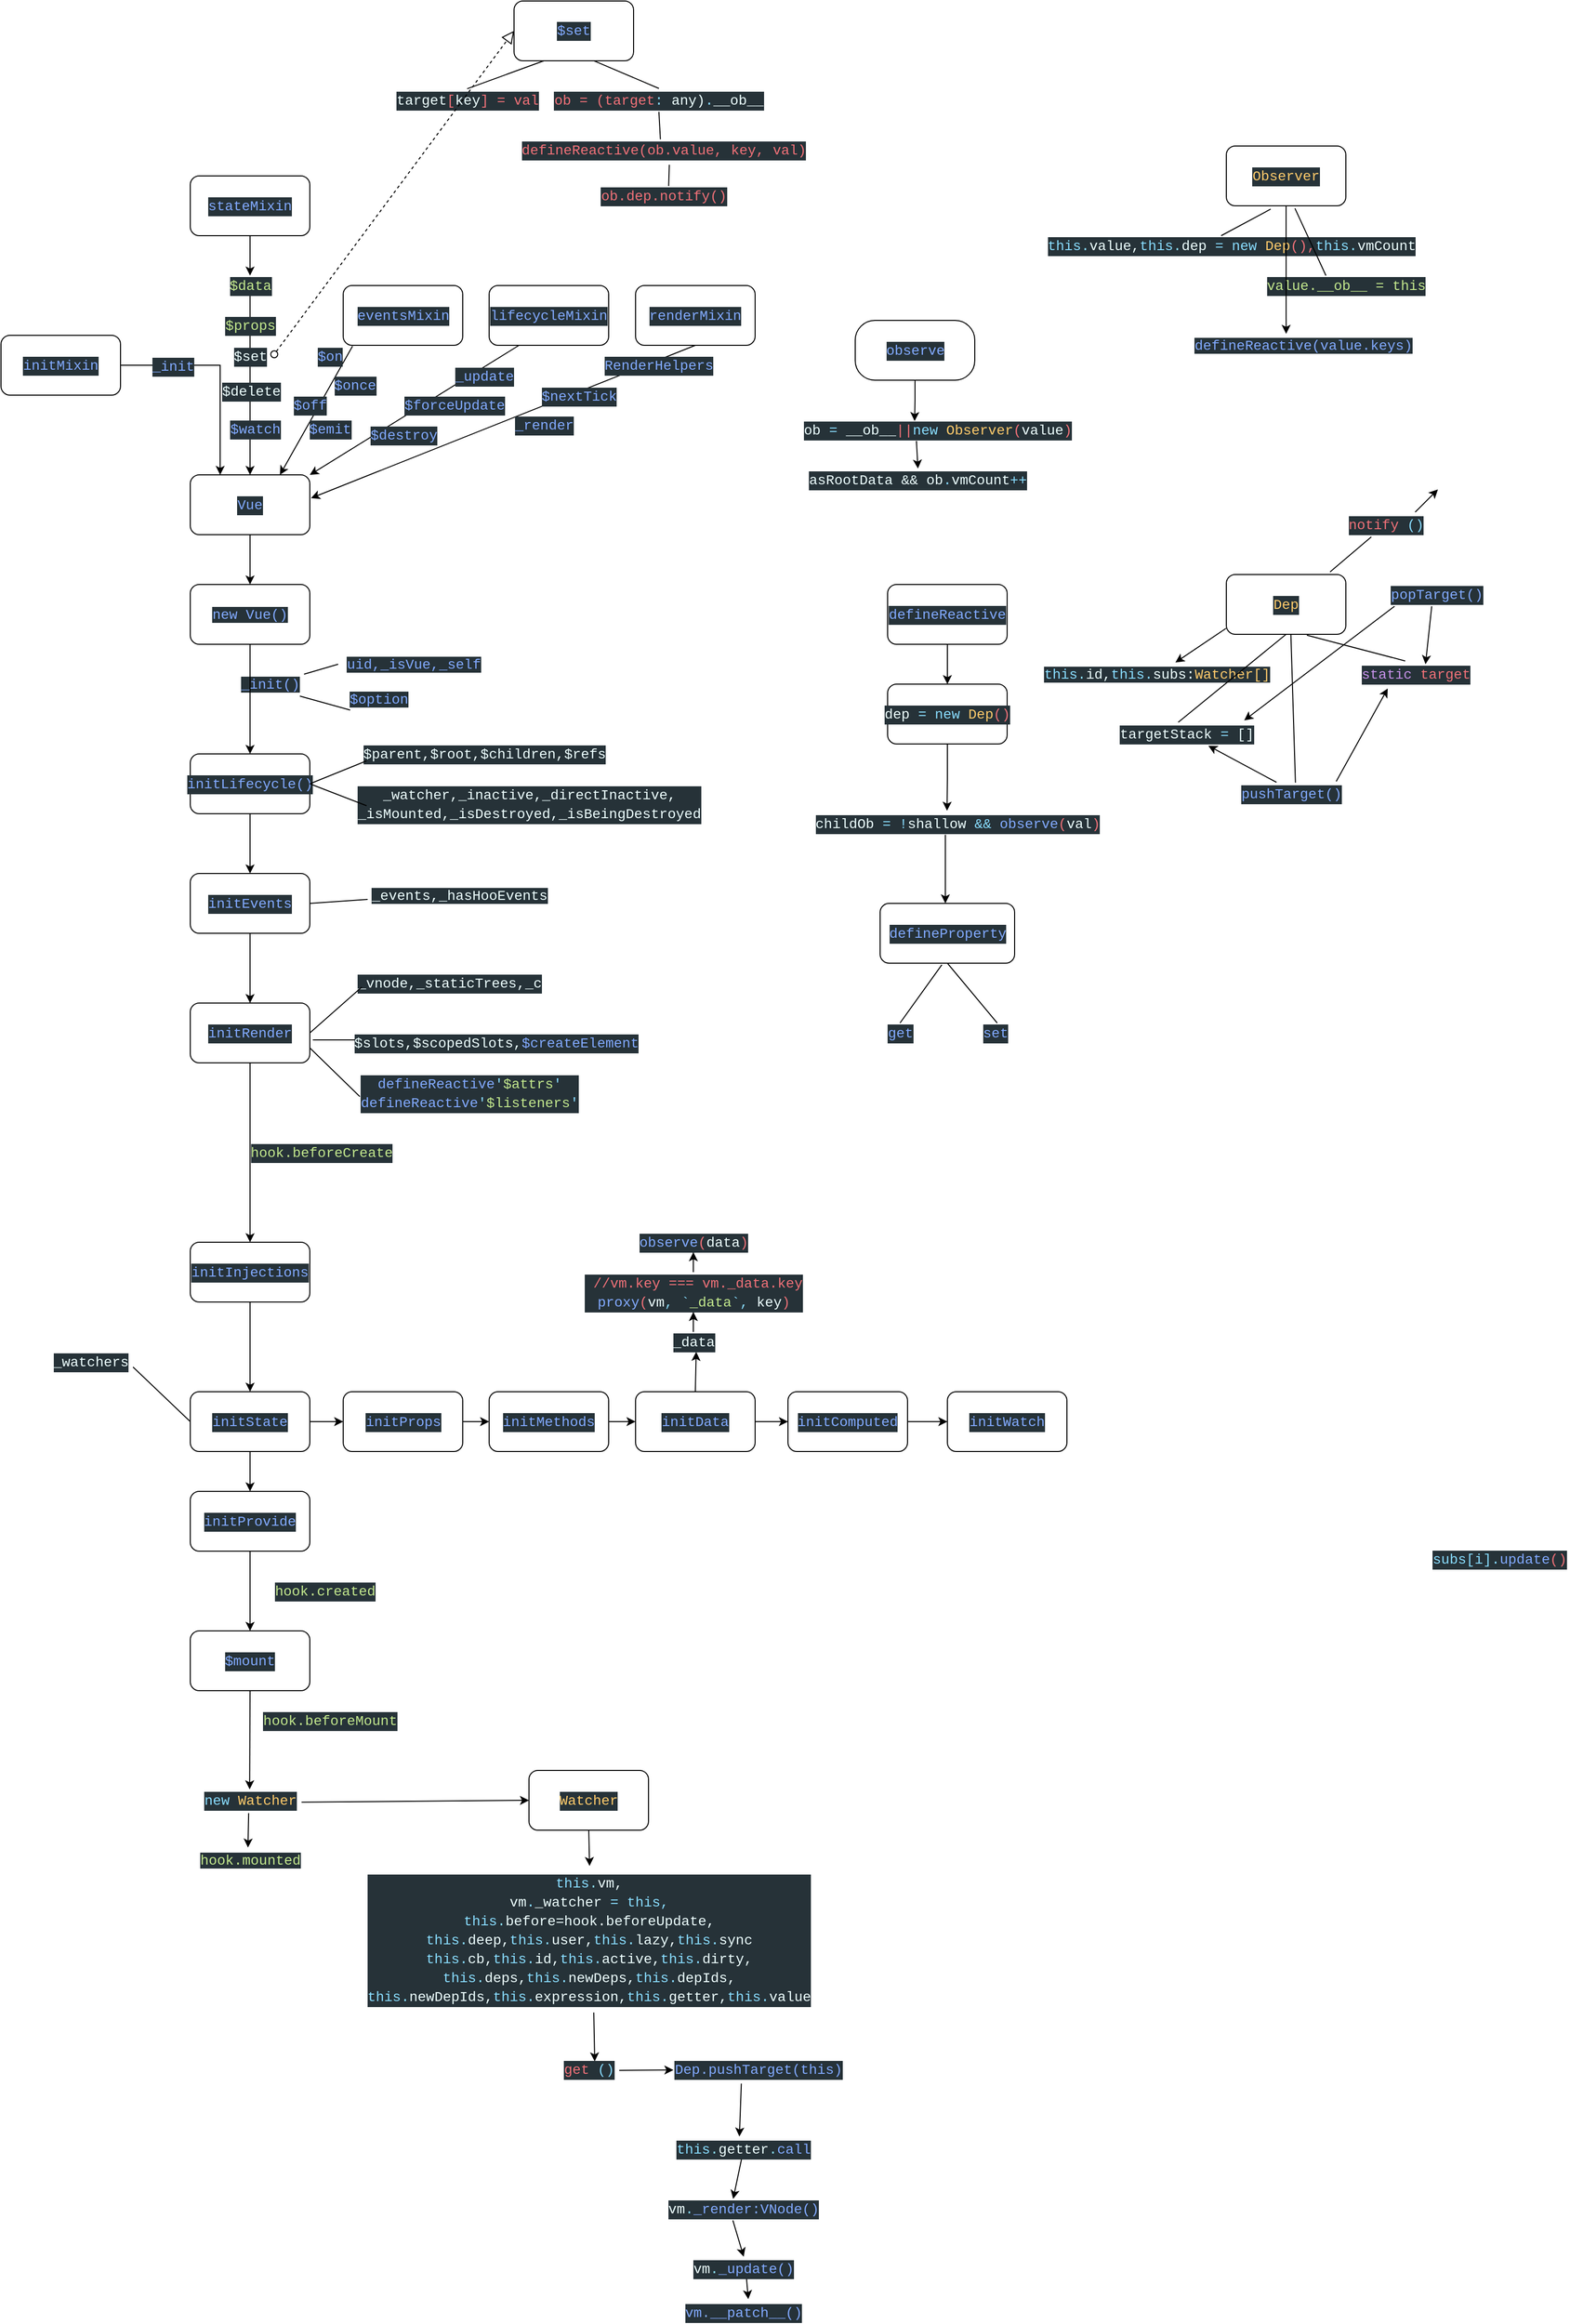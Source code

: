 <mxfile version="12.8.1" type="github">
  <diagram id="HaypddCMn4GJKSfDNTMn" name="第 1 页">
    <mxGraphModel dx="1736" dy="4483" grid="1" gridSize="10" guides="1" tooltips="1" connect="1" arrows="1" fold="1" page="1" pageScale="1" pageWidth="827" pageHeight="1169" math="0" shadow="0">
      <root>
        <mxCell id="0" />
        <mxCell id="1" parent="0" />
        <mxCell id="xdbv4cudd_OSbG77WNhc-2" value="" style="edgeStyle=orthogonalEdgeStyle;rounded=0;orthogonalLoop=1;jettySize=auto;html=1;" parent="1" source="6u7h2ixZPunD_qiW9e1f-1" target="xdbv4cudd_OSbG77WNhc-1" edge="1">
          <mxGeometry relative="1" as="geometry" />
        </mxCell>
        <mxCell id="6u7h2ixZPunD_qiW9e1f-1" value="&lt;div style=&quot;color: rgb(238 , 255 , 255) ; background-color: rgb(38 , 50 , 56) ; font-family: &amp;#34;consolas&amp;#34; , &amp;#34;courier new&amp;#34; , monospace ; font-size: 14px ; line-height: 19px ; white-space: pre&quot;&gt;&lt;span style=&quot;color: #82aaff&quot;&gt;Vue&lt;/span&gt;&lt;/div&gt;" style="rounded=1;whiteSpace=wrap;html=1;" parent="1" vertex="1">
          <mxGeometry x="270" y="-3023.5" width="120" height="60" as="geometry" />
        </mxCell>
        <mxCell id="6u7h2ixZPunD_qiW9e1f-8" value="" style="edgeStyle=orthogonalEdgeStyle;rounded=0;orthogonalLoop=1;jettySize=auto;html=1;" parent="1" source="6u7h2ixZPunD_qiW9e1f-2" target="6u7h2ixZPunD_qiW9e1f-5" edge="1">
          <mxGeometry relative="1" as="geometry" />
        </mxCell>
        <mxCell id="6u7h2ixZPunD_qiW9e1f-2" value="&lt;div style=&quot;color: rgb(238 , 255 , 255) ; background-color: rgb(38 , 50 , 56) ; font-family: &amp;#34;consolas&amp;#34; , &amp;#34;courier new&amp;#34; , monospace ; font-size: 14px ; line-height: 19px ; white-space: pre&quot;&gt;&lt;span style=&quot;color: #82aaff&quot;&gt;initLifecycle()&lt;/span&gt;&lt;/div&gt;" style="rounded=1;whiteSpace=wrap;html=1;" parent="1" vertex="1">
          <mxGeometry x="270" y="-2743.5" width="120" height="60" as="geometry" />
        </mxCell>
        <mxCell id="6u7h2ixZPunD_qiW9e1f-12" value="" style="edgeStyle=orthogonalEdgeStyle;rounded=0;orthogonalLoop=1;jettySize=auto;html=1;" parent="1" source="6u7h2ixZPunD_qiW9e1f-3" target="6u7h2ixZPunD_qiW9e1f-11" edge="1">
          <mxGeometry relative="1" as="geometry" />
        </mxCell>
        <mxCell id="6u7h2ixZPunD_qiW9e1f-3" value="&lt;div style=&quot;color: rgb(238 , 255 , 255) ; background-color: rgb(38 , 50 , 56) ; font-family: &amp;#34;consolas&amp;#34; , &amp;#34;courier new&amp;#34; , monospace ; font-size: 14px ; line-height: 19px ; white-space: pre&quot;&gt;&lt;span style=&quot;color: #82aaff&quot;&gt;initInjections&lt;/span&gt;&lt;/div&gt;" style="rounded=1;whiteSpace=wrap;html=1;" parent="1" vertex="1">
          <mxGeometry x="270" y="-2253.5" width="120" height="60" as="geometry" />
        </mxCell>
        <mxCell id="6u7h2ixZPunD_qiW9e1f-6" value="" style="edgeStyle=orthogonalEdgeStyle;rounded=0;orthogonalLoop=1;jettySize=auto;html=1;" parent="1" source="6u7h2ixZPunD_qiW9e1f-4" target="6u7h2ixZPunD_qiW9e1f-3" edge="1">
          <mxGeometry relative="1" as="geometry">
            <Array as="points">
              <mxPoint x="330" y="-2353.5" />
              <mxPoint x="330" y="-2353.5" />
            </Array>
          </mxGeometry>
        </mxCell>
        <mxCell id="6u7h2ixZPunD_qiW9e1f-4" value="&lt;div style=&quot;color: rgb(238 , 255 , 255) ; background-color: rgb(38 , 50 , 56) ; font-family: &amp;#34;consolas&amp;#34; , &amp;#34;courier new&amp;#34; , monospace ; font-size: 14px ; line-height: 19px ; white-space: pre&quot;&gt;&lt;span style=&quot;color: #82aaff&quot;&gt;initRender&lt;/span&gt;&lt;/div&gt;" style="rounded=1;whiteSpace=wrap;html=1;" parent="1" vertex="1">
          <mxGeometry x="270" y="-2493.5" width="120" height="60" as="geometry" />
        </mxCell>
        <mxCell id="6u7h2ixZPunD_qiW9e1f-9" value="" style="edgeStyle=orthogonalEdgeStyle;rounded=0;orthogonalLoop=1;jettySize=auto;html=1;" parent="1" source="6u7h2ixZPunD_qiW9e1f-5" target="6u7h2ixZPunD_qiW9e1f-4" edge="1">
          <mxGeometry relative="1" as="geometry" />
        </mxCell>
        <mxCell id="6u7h2ixZPunD_qiW9e1f-5" value="&lt;div style=&quot;color: rgb(238 , 255 , 255) ; background-color: rgb(38 , 50 , 56) ; font-family: &amp;#34;consolas&amp;#34; , &amp;#34;courier new&amp;#34; , monospace ; font-size: 14px ; line-height: 19px ; white-space: pre&quot;&gt;&lt;span style=&quot;color: #82aaff&quot;&gt;initEvents&lt;/span&gt;&lt;/div&gt;" style="rounded=1;whiteSpace=wrap;html=1;" parent="1" vertex="1">
          <mxGeometry x="270" y="-2623.5" width="120" height="60" as="geometry" />
        </mxCell>
        <mxCell id="6u7h2ixZPunD_qiW9e1f-7" value="&lt;div style=&quot;color: rgb(238 , 255 , 255) ; background-color: rgb(38 , 50 , 56) ; font-family: &amp;#34;consolas&amp;#34; , &amp;#34;courier new&amp;#34; , monospace ; font-size: 14px ; line-height: 19px ; white-space: pre&quot;&gt;&lt;span style=&quot;color: #c3e88d&quot;&gt;hook.beforeCreate&lt;/span&gt;&lt;/div&gt;" style="text;html=1;strokeColor=none;fillColor=none;align=center;verticalAlign=middle;whiteSpace=wrap;rounded=0;" parent="1" vertex="1">
          <mxGeometry x="367" y="-2353.5" width="70" height="20" as="geometry" />
        </mxCell>
        <mxCell id="6u7h2ixZPunD_qiW9e1f-21" value="" style="edgeStyle=orthogonalEdgeStyle;rounded=0;orthogonalLoop=1;jettySize=auto;html=1;" parent="1" source="6u7h2ixZPunD_qiW9e1f-11" target="6u7h2ixZPunD_qiW9e1f-13" edge="1">
          <mxGeometry relative="1" as="geometry" />
        </mxCell>
        <mxCell id="6u7h2ixZPunD_qiW9e1f-29" value="" style="edgeStyle=orthogonalEdgeStyle;rounded=0;orthogonalLoop=1;jettySize=auto;html=1;" parent="1" source="6u7h2ixZPunD_qiW9e1f-11" target="6u7h2ixZPunD_qiW9e1f-28" edge="1">
          <mxGeometry relative="1" as="geometry" />
        </mxCell>
        <mxCell id="6u7h2ixZPunD_qiW9e1f-11" value="&lt;div style=&quot;color: rgb(238 , 255 , 255) ; background-color: rgb(38 , 50 , 56) ; font-family: &amp;#34;consolas&amp;#34; , &amp;#34;courier new&amp;#34; , monospace ; font-size: 14px ; line-height: 19px ; white-space: pre&quot;&gt;&lt;span style=&quot;color: #82aaff&quot;&gt;initState&lt;/span&gt;&lt;/div&gt;" style="rounded=1;whiteSpace=wrap;html=1;" parent="1" vertex="1">
          <mxGeometry x="270" y="-2103.5" width="120" height="60" as="geometry" />
        </mxCell>
        <mxCell id="6u7h2ixZPunD_qiW9e1f-22" value="" style="edgeStyle=orthogonalEdgeStyle;rounded=0;orthogonalLoop=1;jettySize=auto;html=1;" parent="1" source="6u7h2ixZPunD_qiW9e1f-13" target="6u7h2ixZPunD_qiW9e1f-14" edge="1">
          <mxGeometry relative="1" as="geometry" />
        </mxCell>
        <mxCell id="6u7h2ixZPunD_qiW9e1f-13" value="&lt;div style=&quot;color: rgb(238 , 255 , 255) ; background-color: rgb(38 , 50 , 56) ; font-family: &amp;#34;consolas&amp;#34; , &amp;#34;courier new&amp;#34; , monospace ; font-size: 14px ; line-height: 19px ; white-space: pre&quot;&gt;&lt;span style=&quot;color: #82aaff&quot;&gt;initProps&lt;/span&gt;&lt;/div&gt;" style="rounded=1;whiteSpace=wrap;html=1;" parent="1" vertex="1">
          <mxGeometry x="423.5" y="-2103.5" width="120" height="60" as="geometry" />
        </mxCell>
        <mxCell id="6u7h2ixZPunD_qiW9e1f-23" value="" style="edgeStyle=orthogonalEdgeStyle;rounded=0;orthogonalLoop=1;jettySize=auto;html=1;" parent="1" source="6u7h2ixZPunD_qiW9e1f-14" target="6u7h2ixZPunD_qiW9e1f-15" edge="1">
          <mxGeometry relative="1" as="geometry" />
        </mxCell>
        <mxCell id="6u7h2ixZPunD_qiW9e1f-14" value="&lt;div style=&quot;color: rgb(238 , 255 , 255) ; background-color: rgb(38 , 50 , 56) ; font-family: &amp;#34;consolas&amp;#34; , &amp;#34;courier new&amp;#34; , monospace ; font-size: 14px ; line-height: 19px ; white-space: pre&quot;&gt;&lt;span style=&quot;color: #82aaff&quot;&gt;initMethods&lt;/span&gt;&lt;/div&gt;" style="rounded=1;whiteSpace=wrap;html=1;" parent="1" vertex="1">
          <mxGeometry x="570" y="-2103.5" width="120" height="60" as="geometry" />
        </mxCell>
        <mxCell id="6u7h2ixZPunD_qiW9e1f-25" value="" style="edgeStyle=orthogonalEdgeStyle;rounded=0;orthogonalLoop=1;jettySize=auto;html=1;" parent="1" source="6u7h2ixZPunD_qiW9e1f-15" target="6u7h2ixZPunD_qiW9e1f-24" edge="1">
          <mxGeometry relative="1" as="geometry" />
        </mxCell>
        <mxCell id="6u7h2ixZPunD_qiW9e1f-15" value="&lt;div style=&quot;color: rgb(238 , 255 , 255) ; background-color: rgb(38 , 50 , 56) ; font-family: &amp;#34;consolas&amp;#34; , &amp;#34;courier new&amp;#34; , monospace ; font-size: 14px ; line-height: 19px ; white-space: pre&quot;&gt;&lt;span style=&quot;color: #82aaff&quot;&gt;initData&lt;/span&gt;&lt;/div&gt;" style="rounded=1;whiteSpace=wrap;html=1;" parent="1" vertex="1">
          <mxGeometry x="717" y="-2103.5" width="120" height="60" as="geometry" />
        </mxCell>
        <mxCell id="6u7h2ixZPunD_qiW9e1f-27" value="" style="edgeStyle=orthogonalEdgeStyle;rounded=0;orthogonalLoop=1;jettySize=auto;html=1;" parent="1" source="6u7h2ixZPunD_qiW9e1f-24" target="6u7h2ixZPunD_qiW9e1f-26" edge="1">
          <mxGeometry relative="1" as="geometry" />
        </mxCell>
        <mxCell id="6u7h2ixZPunD_qiW9e1f-24" value="&lt;div style=&quot;color: rgb(238 , 255 , 255) ; background-color: rgb(38 , 50 , 56) ; font-family: &amp;#34;consolas&amp;#34; , &amp;#34;courier new&amp;#34; , monospace ; font-size: 14px ; line-height: 19px ; white-space: pre&quot;&gt;&lt;span style=&quot;color: #82aaff&quot;&gt;initComputed&lt;/span&gt;&lt;/div&gt;" style="rounded=1;whiteSpace=wrap;html=1;" parent="1" vertex="1">
          <mxGeometry x="870" y="-2103.5" width="120" height="60" as="geometry" />
        </mxCell>
        <mxCell id="6u7h2ixZPunD_qiW9e1f-26" value="&lt;div style=&quot;color: rgb(238 , 255 , 255) ; background-color: rgb(38 , 50 , 56) ; font-family: &amp;#34;consolas&amp;#34; , &amp;#34;courier new&amp;#34; , monospace ; font-size: 14px ; line-height: 19px ; white-space: pre&quot;&gt;&lt;span style=&quot;color: #82aaff&quot;&gt;initWatch&lt;/span&gt;&lt;/div&gt;" style="rounded=1;whiteSpace=wrap;html=1;" parent="1" vertex="1">
          <mxGeometry x="1030" y="-2103.5" width="120" height="60" as="geometry" />
        </mxCell>
        <mxCell id="6u7h2ixZPunD_qiW9e1f-31" value="" style="edgeStyle=orthogonalEdgeStyle;rounded=0;orthogonalLoop=1;jettySize=auto;html=1;" parent="1" source="6u7h2ixZPunD_qiW9e1f-28" edge="1">
          <mxGeometry relative="1" as="geometry">
            <mxPoint x="330" y="-1863.5" as="targetPoint" />
          </mxGeometry>
        </mxCell>
        <mxCell id="6u7h2ixZPunD_qiW9e1f-28" value="&lt;div style=&quot;color: rgb(238 , 255 , 255) ; background-color: rgb(38 , 50 , 56) ; font-family: &amp;#34;consolas&amp;#34; , &amp;#34;courier new&amp;#34; , monospace ; font-size: 14px ; line-height: 19px ; white-space: pre&quot;&gt;&lt;span style=&quot;color: #82aaff&quot;&gt;initProvide&lt;/span&gt;&lt;/div&gt;" style="rounded=1;whiteSpace=wrap;html=1;" parent="1" vertex="1">
          <mxGeometry x="270" y="-2003.5" width="120" height="60" as="geometry" />
        </mxCell>
        <mxCell id="6u7h2ixZPunD_qiW9e1f-32" value="&lt;div style=&quot;color: rgb(238 , 255 , 255) ; background-color: rgb(38 , 50 , 56) ; font-family: &amp;#34;consolas&amp;#34; , &amp;#34;courier new&amp;#34; , monospace ; font-size: 14px ; line-height: 19px ; white-space: pre&quot;&gt;&lt;span style=&quot;color: #c3e88d&quot;&gt;hook.created&lt;/span&gt;&lt;/div&gt;" style="text;html=1;align=center;verticalAlign=middle;resizable=0;points=[];autosize=1;" parent="1" vertex="1">
          <mxGeometry x="350" y="-1913.5" width="110" height="20" as="geometry" />
        </mxCell>
        <mxCell id="6u7h2ixZPunD_qiW9e1f-33" value="&lt;div style=&quot;color: rgb(238 , 255 , 255) ; background-color: rgb(38 , 50 , 56) ; font-family: &amp;#34;consolas&amp;#34; , &amp;#34;courier new&amp;#34; , monospace ; font-size: 14px ; line-height: 19px ; white-space: pre&quot;&gt;&lt;span style=&quot;color: #82aaff&quot;&gt;$mount&lt;/span&gt;&lt;/div&gt;" style="rounded=1;whiteSpace=wrap;html=1;" parent="1" vertex="1">
          <mxGeometry x="270" y="-1863.5" width="120" height="60" as="geometry" />
        </mxCell>
        <mxCell id="6u7h2ixZPunD_qiW9e1f-37" style="edgeStyle=orthogonalEdgeStyle;rounded=0;orthogonalLoop=1;jettySize=auto;html=1;exitX=1;exitY=0.5;exitDx=0;exitDy=0;entryX=0.25;entryY=0;entryDx=0;entryDy=0;" parent="1" source="6u7h2ixZPunD_qiW9e1f-34" target="6u7h2ixZPunD_qiW9e1f-1" edge="1">
          <mxGeometry relative="1" as="geometry">
            <mxPoint x="210" y="-3132.5" as="sourcePoint" />
          </mxGeometry>
        </mxCell>
        <mxCell id="6u7h2ixZPunD_qiW9e1f-34" value="&lt;div style=&quot;color: rgb(238 , 255 , 255) ; background-color: rgb(38 , 50 , 56) ; font-family: &amp;#34;consolas&amp;#34; , &amp;#34;courier new&amp;#34; , monospace ; font-size: 14px ; line-height: 19px ; white-space: pre&quot;&gt;&lt;span style=&quot;color: #82aaff&quot;&gt;initMixin&lt;/span&gt;&lt;/div&gt;" style="rounded=1;whiteSpace=wrap;html=1;" parent="1" vertex="1">
          <mxGeometry x="80" y="-3163.5" width="120" height="60" as="geometry" />
        </mxCell>
        <mxCell id="6u7h2ixZPunD_qiW9e1f-44" style="edgeStyle=orthogonalEdgeStyle;rounded=0;orthogonalLoop=1;jettySize=auto;html=1;entryX=0.5;entryY=0;entryDx=0;entryDy=0;" parent="1" source="6u7h2ixZPunD_qiW9e1f-46" target="6u7h2ixZPunD_qiW9e1f-1" edge="1">
          <mxGeometry relative="1" as="geometry" />
        </mxCell>
        <mxCell id="6u7h2ixZPunD_qiW9e1f-38" value="&lt;div style=&quot;color: rgb(238 , 255 , 255) ; background-color: rgb(38 , 50 , 56) ; font-family: &amp;#34;consolas&amp;#34; , &amp;#34;courier new&amp;#34; , monospace ; font-size: 14px ; line-height: 19px ; white-space: pre&quot;&gt;&lt;div style=&quot;font-family: &amp;#34;consolas&amp;#34; , &amp;#34;courier new&amp;#34; , monospace ; line-height: 19px&quot;&gt;&lt;span style=&quot;color: #82aaff&quot;&gt;stateMixin&lt;/span&gt;&lt;/div&gt;&lt;/div&gt;" style="rounded=1;whiteSpace=wrap;html=1;" parent="1" vertex="1">
          <mxGeometry x="270" y="-3323.5" width="120" height="60" as="geometry" />
        </mxCell>
        <mxCell id="6u7h2ixZPunD_qiW9e1f-41" value="&lt;div style=&quot;color: rgb(238 , 255 , 255) ; background-color: rgb(38 , 50 , 56) ; font-family: &amp;#34;consolas&amp;#34; , &amp;#34;courier new&amp;#34; , monospace ; font-size: 14px ; line-height: 19px ; white-space: pre&quot;&gt;&lt;div style=&quot;font-family: &amp;#34;consolas&amp;#34; , &amp;#34;courier new&amp;#34; , monospace ; line-height: 19px&quot;&gt;&lt;span style=&quot;color: #82aaff&quot;&gt;renderMixin&lt;/span&gt;&lt;/div&gt;&lt;/div&gt;" style="rounded=1;whiteSpace=wrap;html=1;" parent="1" vertex="1">
          <mxGeometry x="717" y="-3213.5" width="120" height="60" as="geometry" />
        </mxCell>
        <mxCell id="6u7h2ixZPunD_qiW9e1f-42" value="&lt;div style=&quot;color: rgb(238 , 255 , 255) ; background-color: rgb(38 , 50 , 56) ; font-family: &amp;#34;consolas&amp;#34; , &amp;#34;courier new&amp;#34; , monospace ; font-size: 14px ; line-height: 19px ; white-space: pre&quot;&gt;&lt;div style=&quot;font-family: &amp;#34;consolas&amp;#34; , &amp;#34;courier new&amp;#34; , monospace ; line-height: 19px&quot;&gt;&lt;div style=&quot;line-height: 19px&quot;&gt;&lt;span style=&quot;color: #82aaff&quot;&gt;lifecycleMixin&lt;/span&gt;&lt;/div&gt;&lt;/div&gt;&lt;/div&gt;" style="rounded=1;whiteSpace=wrap;html=1;" parent="1" vertex="1">
          <mxGeometry x="570" y="-3213.5" width="120" height="60" as="geometry" />
        </mxCell>
        <mxCell id="6u7h2ixZPunD_qiW9e1f-43" value="&lt;div style=&quot;color: rgb(238 , 255 , 255) ; background-color: rgb(38 , 50 , 56) ; font-family: &amp;#34;consolas&amp;#34; , &amp;#34;courier new&amp;#34; , monospace ; font-size: 14px ; line-height: 19px ; white-space: pre&quot;&gt;&lt;span style=&quot;color: #82aaff&quot;&gt;_init&lt;/span&gt;&lt;/div&gt;" style="text;html=1;" parent="1" vertex="1">
          <mxGeometry x="230" y="-3148.5" width="50" height="30" as="geometry" />
        </mxCell>
        <mxCell id="6u7h2ixZPunD_qiW9e1f-45" value="&lt;div style=&quot;color: rgb(238 , 255 , 255) ; background-color: rgb(38 , 50 , 56) ; font-family: &amp;#34;consolas&amp;#34; , &amp;#34;courier new&amp;#34; , monospace ; font-size: 14px ; line-height: 19px ; white-space: pre&quot;&gt;&lt;div style=&quot;font-family: &amp;#34;consolas&amp;#34; , &amp;#34;courier new&amp;#34; , monospace ; line-height: 19px&quot;&gt;&lt;div style=&quot;line-height: 19px&quot;&gt;&lt;div style=&quot;font-family: &amp;#34;consolas&amp;#34; , &amp;#34;courier new&amp;#34; , monospace ; line-height: 19px&quot;&gt;&lt;span style=&quot;color: #82aaff&quot;&gt;eventsMixin&lt;/span&gt;&lt;/div&gt;&lt;/div&gt;&lt;/div&gt;&lt;/div&gt;" style="rounded=1;whiteSpace=wrap;html=1;" parent="1" vertex="1">
          <mxGeometry x="423.5" y="-3213.5" width="120" height="60" as="geometry" />
        </mxCell>
        <mxCell id="6u7h2ixZPunD_qiW9e1f-47" value="&lt;div style=&quot;color: rgb(238 , 255 , 255) ; background-color: rgb(38 , 50 , 56) ; font-family: &amp;#34;consolas&amp;#34; , &amp;#34;courier new&amp;#34; , monospace ; font-size: 14px ; line-height: 19px ; white-space: pre&quot;&gt;&lt;span style=&quot;color: #c3e88d&quot;&gt;$props&lt;/span&gt;&lt;/div&gt;" style="text;html=1;align=center;verticalAlign=middle;resizable=0;points=[];autosize=1;" parent="1" vertex="1">
          <mxGeometry x="300" y="-3183.5" width="60" height="20" as="geometry" />
        </mxCell>
        <mxCell id="6u7h2ixZPunD_qiW9e1f-48" value="&lt;div style=&quot;color: rgb(238 , 255 , 255) ; background-color: rgb(38 , 50 , 56) ; font-family: &amp;#34;consolas&amp;#34; , &amp;#34;courier new&amp;#34; , monospace ; font-size: 14px ; line-height: 19px ; white-space: pre&quot;&gt;$set&lt;/div&gt;" style="text;html=1;align=center;verticalAlign=middle;resizable=0;points=[];autosize=1;" parent="1" vertex="1">
          <mxGeometry x="305" y="-3152.5" width="50" height="20" as="geometry" />
        </mxCell>
        <mxCell id="6u7h2ixZPunD_qiW9e1f-46" value="&lt;div style=&quot;color: rgb(238 , 255 , 255) ; background-color: rgb(38 , 50 , 56) ; font-family: &amp;#34;consolas&amp;#34; , &amp;#34;courier new&amp;#34; , monospace ; font-size: 14px ; line-height: 19px ; white-space: pre&quot;&gt;&lt;span style=&quot;color: #c3e88d&quot;&gt;$data&lt;/span&gt;&lt;/div&gt;" style="text;html=1;align=center;verticalAlign=middle;resizable=0;points=[];autosize=1;" parent="1" vertex="1">
          <mxGeometry x="305" y="-3223.5" width="50" height="20" as="geometry" />
        </mxCell>
        <mxCell id="6u7h2ixZPunD_qiW9e1f-49" style="edgeStyle=orthogonalEdgeStyle;rounded=0;orthogonalLoop=1;jettySize=auto;html=1;entryX=0.5;entryY=0;entryDx=0;entryDy=0;" parent="1" source="6u7h2ixZPunD_qiW9e1f-38" target="6u7h2ixZPunD_qiW9e1f-46" edge="1">
          <mxGeometry relative="1" as="geometry">
            <mxPoint x="330" y="-3153.5" as="sourcePoint" />
            <mxPoint x="330" y="-3023.5" as="targetPoint" />
          </mxGeometry>
        </mxCell>
        <mxCell id="6u7h2ixZPunD_qiW9e1f-50" value="&lt;div style=&quot;color: rgb(238 , 255 , 255) ; background-color: rgb(38 , 50 , 56) ; font-family: &amp;#34;consolas&amp;#34; , &amp;#34;courier new&amp;#34; , monospace ; font-size: 14px ; line-height: 19px ; white-space: pre&quot;&gt;$delete&lt;/div&gt;" style="text;html=1;" parent="1" vertex="1">
          <mxGeometry x="300" y="-3123.5" width="60" height="30" as="geometry" />
        </mxCell>
        <mxCell id="6u7h2ixZPunD_qiW9e1f-52" value="&lt;div style=&quot;color: rgb(238 , 255 , 255) ; background-color: rgb(38 , 50 , 56) ; font-family: &amp;#34;consolas&amp;#34; , &amp;#34;courier new&amp;#34; , monospace ; font-size: 14px ; line-height: 19px ; white-space: pre&quot;&gt;&lt;span style=&quot;color: #82aaff&quot;&gt;$watch&lt;/span&gt;&lt;/div&gt;" style="text;html=1;align=center;verticalAlign=middle;resizable=0;points=[];autosize=1;" parent="1" vertex="1">
          <mxGeometry x="305" y="-3079.5" width="60" height="20" as="geometry" />
        </mxCell>
        <mxCell id="6u7h2ixZPunD_qiW9e1f-54" value="" style="endArrow=classic;html=1;exitX=0.078;exitY=1.014;exitDx=0;exitDy=0;exitPerimeter=0;entryX=0.75;entryY=0;entryDx=0;entryDy=0;" parent="1" source="6u7h2ixZPunD_qiW9e1f-45" target="6u7h2ixZPunD_qiW9e1f-1" edge="1">
          <mxGeometry width="50" height="50" relative="1" as="geometry">
            <mxPoint x="440" y="-3013.5" as="sourcePoint" />
            <mxPoint x="490" y="-3063.5" as="targetPoint" />
          </mxGeometry>
        </mxCell>
        <mxCell id="6u7h2ixZPunD_qiW9e1f-55" value="&lt;div style=&quot;color: rgb(238 , 255 , 255) ; background-color: rgb(38 , 50 , 56) ; font-family: &amp;#34;consolas&amp;#34; , &amp;#34;courier new&amp;#34; , monospace ; font-size: 14px ; line-height: 19px ; white-space: pre&quot;&gt;&lt;span style=&quot;color: #82aaff&quot;&gt;$on&lt;/span&gt;&lt;/div&gt;" style="text;html=1;align=center;verticalAlign=middle;resizable=0;points=[];autosize=1;" parent="1" vertex="1">
          <mxGeometry x="390" y="-3152.5" width="40" height="20" as="geometry" />
        </mxCell>
        <mxCell id="6u7h2ixZPunD_qiW9e1f-58" value="&lt;div style=&quot;color: rgb(238 , 255 , 255) ; background-color: rgb(38 , 50 , 56) ; font-family: &amp;#34;consolas&amp;#34; , &amp;#34;courier new&amp;#34; , monospace ; font-size: 14px ; line-height: 19px ; white-space: pre&quot;&gt;&lt;span style=&quot;color: #82aaff&quot;&gt;$once&lt;/span&gt;&lt;/div&gt;" style="text;html=1;align=center;verticalAlign=middle;resizable=0;points=[];autosize=1;" parent="1" vertex="1">
          <mxGeometry x="410" y="-3123.5" width="50" height="20" as="geometry" />
        </mxCell>
        <mxCell id="6u7h2ixZPunD_qiW9e1f-59" value="&lt;div style=&quot;color: rgb(238 , 255 , 255) ; background-color: rgb(38 , 50 , 56) ; font-family: &amp;#34;consolas&amp;#34; , &amp;#34;courier new&amp;#34; , monospace ; font-size: 14px ; line-height: 19px ; white-space: pre&quot;&gt;&lt;span style=&quot;color: #82aaff&quot;&gt;$off&lt;/span&gt;&lt;/div&gt;" style="text;html=1;align=center;verticalAlign=middle;resizable=0;points=[];autosize=1;" parent="1" vertex="1">
          <mxGeometry x="365" y="-3103.5" width="50" height="20" as="geometry" />
        </mxCell>
        <mxCell id="6u7h2ixZPunD_qiW9e1f-60" value="&lt;div style=&quot;color: rgb(238 , 255 , 255) ; background-color: rgb(38 , 50 , 56) ; font-family: &amp;#34;consolas&amp;#34; , &amp;#34;courier new&amp;#34; , monospace ; font-size: 14px ; line-height: 19px ; white-space: pre&quot;&gt;&lt;span style=&quot;color: #82aaff&quot;&gt;$emit&lt;/span&gt;&lt;/div&gt;" style="text;html=1;align=center;verticalAlign=middle;resizable=0;points=[];autosize=1;" parent="1" vertex="1">
          <mxGeometry x="385" y="-3079.5" width="50" height="20" as="geometry" />
        </mxCell>
        <mxCell id="6u7h2ixZPunD_qiW9e1f-63" value="" style="endArrow=classic;html=1;exitX=0.25;exitY=1;exitDx=0;exitDy=0;entryX=1;entryY=0;entryDx=0;entryDy=0;" parent="1" source="6u7h2ixZPunD_qiW9e1f-42" target="6u7h2ixZPunD_qiW9e1f-1" edge="1">
          <mxGeometry width="50" height="50" relative="1" as="geometry">
            <mxPoint x="440" y="-2993.5" as="sourcePoint" />
            <mxPoint x="490" y="-3043.5" as="targetPoint" />
          </mxGeometry>
        </mxCell>
        <mxCell id="6u7h2ixZPunD_qiW9e1f-64" value="&lt;div style=&quot;color: rgb(238 , 255 , 255) ; background-color: rgb(38 , 50 , 56) ; font-family: &amp;#34;consolas&amp;#34; , &amp;#34;courier new&amp;#34; , monospace ; font-size: 14px ; line-height: 19px ; white-space: pre&quot;&gt;&lt;span style=&quot;color: #82aaff&quot;&gt;_update&lt;/span&gt;&lt;/div&gt;" style="text;html=1;align=center;verticalAlign=middle;resizable=0;points=[];autosize=1;" parent="1" vertex="1">
          <mxGeometry x="530" y="-3132.5" width="70" height="20" as="geometry" />
        </mxCell>
        <mxCell id="6u7h2ixZPunD_qiW9e1f-65" value="&lt;div style=&quot;color: rgb(238 , 255 , 255) ; background-color: rgb(38 , 50 , 56) ; font-family: &amp;#34;consolas&amp;#34; , &amp;#34;courier new&amp;#34; , monospace ; font-size: 14px ; line-height: 19px ; white-space: pre&quot;&gt;&lt;span style=&quot;color: #82aaff&quot;&gt;$forceUpdate&lt;/span&gt;&lt;/div&gt;" style="text;html=1;align=center;verticalAlign=middle;resizable=0;points=[];autosize=1;" parent="1" vertex="1">
          <mxGeometry x="480" y="-3103.5" width="110" height="20" as="geometry" />
        </mxCell>
        <mxCell id="6u7h2ixZPunD_qiW9e1f-66" value="&lt;div style=&quot;color: rgb(238 , 255 , 255) ; background-color: rgb(38 , 50 , 56) ; font-family: &amp;#34;consolas&amp;#34; , &amp;#34;courier new&amp;#34; , monospace ; font-size: 14px ; line-height: 19px ; white-space: pre&quot;&gt;&lt;span style=&quot;color: #82aaff&quot;&gt;$destroy&lt;/span&gt;&lt;/div&gt;" style="text;html=1;align=center;verticalAlign=middle;resizable=0;points=[];autosize=1;" parent="1" vertex="1">
          <mxGeometry x="443.5" y="-3073.5" width="80" height="20" as="geometry" />
        </mxCell>
        <mxCell id="6u7h2ixZPunD_qiW9e1f-67" value="" style="endArrow=classic;html=1;exitX=0.5;exitY=1;exitDx=0;exitDy=0;entryX=1.01;entryY=0.389;entryDx=0;entryDy=0;entryPerimeter=0;" parent="1" source="6u7h2ixZPunD_qiW9e1f-41" target="6u7h2ixZPunD_qiW9e1f-1" edge="1">
          <mxGeometry width="50" height="50" relative="1" as="geometry">
            <mxPoint x="440" y="-3003.5" as="sourcePoint" />
            <mxPoint x="410" y="-2983.5" as="targetPoint" />
          </mxGeometry>
        </mxCell>
        <mxCell id="6u7h2ixZPunD_qiW9e1f-68" value="&lt;div style=&quot;color: rgb(238 , 255 , 255) ; background-color: rgb(38 , 50 , 56) ; font-family: &amp;#34;consolas&amp;#34; , &amp;#34;courier new&amp;#34; , monospace ; font-size: 14px ; line-height: 19px ; white-space: pre&quot;&gt;&lt;div style=&quot;font-family: &amp;#34;consolas&amp;#34; , &amp;#34;courier new&amp;#34; , monospace ; line-height: 19px&quot;&gt;&lt;span style=&quot;color: #82aaff&quot;&gt;$nextTick&lt;/span&gt;&lt;/div&gt;&lt;/div&gt;" style="text;html=1;align=center;verticalAlign=middle;resizable=0;points=[];autosize=1;" parent="1" vertex="1">
          <mxGeometry x="620" y="-3112.5" width="80" height="20" as="geometry" />
        </mxCell>
        <mxCell id="6u7h2ixZPunD_qiW9e1f-69" value="&lt;div style=&quot;color: rgb(238 , 255 , 255) ; background-color: rgb(38 , 50 , 56) ; font-family: &amp;#34;consolas&amp;#34; , &amp;#34;courier new&amp;#34; , monospace ; font-size: 14px ; line-height: 19px ; white-space: pre&quot;&gt;&lt;span style=&quot;color: #82aaff&quot;&gt;_render&lt;/span&gt;&lt;/div&gt;" style="text;html=1;align=center;verticalAlign=middle;resizable=0;points=[];autosize=1;" parent="1" vertex="1">
          <mxGeometry x="590" y="-3083.5" width="70" height="20" as="geometry" />
        </mxCell>
        <mxCell id="6u7h2ixZPunD_qiW9e1f-70" value="&lt;div style=&quot;color: rgb(238 , 255 , 255) ; background-color: rgb(38 , 50 , 56) ; font-family: &amp;#34;consolas&amp;#34; , &amp;#34;courier new&amp;#34; , monospace ; font-size: 14px ; line-height: 19px ; white-space: pre&quot;&gt;&lt;span style=&quot;color: #82aaff&quot;&gt;RenderHelpers&lt;/span&gt;&lt;/div&gt;" style="text;html=1;align=center;verticalAlign=middle;resizable=0;points=[];autosize=1;" parent="1" vertex="1">
          <mxGeometry x="680" y="-3143.5" width="120" height="20" as="geometry" />
        </mxCell>
        <mxCell id="6u7h2ixZPunD_qiW9e1f-72" value="&lt;span style=&quot;color: rgb(130 , 170 , 255) ; font-family: &amp;#34;consolas&amp;#34; , &amp;#34;courier new&amp;#34; , monospace ; font-size: 14px ; text-align: left ; white-space: pre ; background-color: rgb(38 , 50 , 56)&quot;&gt;_init()&lt;/span&gt;" style="text;html=1;align=center;verticalAlign=middle;resizable=0;points=[];autosize=1;" parent="1" vertex="1">
          <mxGeometry x="315" y="-2823.5" width="70" height="20" as="geometry" />
        </mxCell>
        <mxCell id="Anq4O1ZWj0-ePRSyiXMI-1" value="&lt;div style=&quot;text-align: left&quot;&gt;&lt;font color=&quot;#82aaff&quot; face=&quot;consolas, courier new, monospace&quot;&gt;&lt;span style=&quot;font-size: 14px ; white-space: pre ; background-color: rgb(38 , 50 , 56)&quot;&gt;uid,_isVue,_self&lt;/span&gt;&lt;/font&gt;&lt;/div&gt;" style="text;html=1;align=center;verticalAlign=middle;resizable=0;points=[];autosize=1;" parent="1" vertex="1">
          <mxGeometry x="423.5" y="-2843.5" width="140" height="20" as="geometry" />
        </mxCell>
        <mxCell id="xdbv4cudd_OSbG77WNhc-3" value="" style="edgeStyle=orthogonalEdgeStyle;rounded=0;orthogonalLoop=1;jettySize=auto;html=1;" parent="1" source="xdbv4cudd_OSbG77WNhc-1" target="6u7h2ixZPunD_qiW9e1f-2" edge="1">
          <mxGeometry relative="1" as="geometry" />
        </mxCell>
        <mxCell id="xdbv4cudd_OSbG77WNhc-1" value="&lt;span style=&quot;color: rgb(130 , 170 , 255) ; font-family: &amp;#34;consolas&amp;#34; , &amp;#34;courier new&amp;#34; , monospace ; font-size: 14px ; white-space: pre ; background-color: rgb(38 , 50 , 56)&quot;&gt;new Vue()&lt;/span&gt;" style="rounded=1;whiteSpace=wrap;html=1;" parent="1" vertex="1">
          <mxGeometry x="270" y="-2913.5" width="120" height="60" as="geometry" />
        </mxCell>
        <mxCell id="Anq4O1ZWj0-ePRSyiXMI-6" value="&lt;div style=&quot;color: rgb(238 , 255 , 255) ; background-color: rgb(38 , 50 , 56) ; font-family: &amp;#34;consolas&amp;#34; , &amp;#34;courier new&amp;#34; , monospace ; font-size: 14px ; line-height: 19px ; white-space: pre&quot;&gt;$parent,$root,$children,$refs&lt;/div&gt;" style="text;html=1;align=center;verticalAlign=middle;resizable=0;points=[];autosize=1;" parent="1" vertex="1">
          <mxGeometry x="445" y="-2753.5" width="240" height="20" as="geometry" />
        </mxCell>
        <mxCell id="Anq4O1ZWj0-ePRSyiXMI-7" value="" style="endArrow=none;html=1;exitX=1;exitY=0.5;exitDx=0;exitDy=0;entryX=0.008;entryY=0.85;entryDx=0;entryDy=0;entryPerimeter=0;" parent="1" source="6u7h2ixZPunD_qiW9e1f-2" target="Anq4O1ZWj0-ePRSyiXMI-6" edge="1">
          <mxGeometry width="50" height="50" relative="1" as="geometry">
            <mxPoint x="500" y="-2623.5" as="sourcePoint" />
            <mxPoint x="550" y="-2673.5" as="targetPoint" />
          </mxGeometry>
        </mxCell>
        <mxCell id="Anq4O1ZWj0-ePRSyiXMI-8" value="&lt;div style=&quot;color: rgb(238 , 255 , 255) ; background-color: rgb(38 , 50 , 56) ; font-family: &amp;#34;consolas&amp;#34; , &amp;#34;courier new&amp;#34; , monospace ; font-size: 14px ; line-height: 19px ; white-space: pre&quot;&gt;_watcher,_inactive,_directInactive,&lt;/div&gt;&lt;div style=&quot;color: rgb(238 , 255 , 255) ; background-color: rgb(38 , 50 , 56) ; font-family: &amp;#34;consolas&amp;#34; , &amp;#34;courier new&amp;#34; , monospace ; font-size: 14px ; line-height: 19px ; white-space: pre&quot;&gt;_isMounted,_isDestroyed,_isBeingDestroyed&lt;/div&gt;" style="text;html=1;align=center;verticalAlign=middle;resizable=0;points=[];autosize=1;" parent="1" vertex="1">
          <mxGeometry x="445" y="-2713.5" width="330" height="40" as="geometry" />
        </mxCell>
        <mxCell id="Anq4O1ZWj0-ePRSyiXMI-9" value="" style="endArrow=none;html=1;exitX=1;exitY=0.5;exitDx=0;exitDy=0;entryX=0.006;entryY=0.55;entryDx=0;entryDy=0;entryPerimeter=0;" parent="1" source="6u7h2ixZPunD_qiW9e1f-2" target="Anq4O1ZWj0-ePRSyiXMI-8" edge="1">
          <mxGeometry width="50" height="50" relative="1" as="geometry">
            <mxPoint x="430" y="-2583.5" as="sourcePoint" />
            <mxPoint x="480" y="-2633.5" as="targetPoint" />
          </mxGeometry>
        </mxCell>
        <mxCell id="Anq4O1ZWj0-ePRSyiXMI-10" value="&lt;span style=&quot;color: rgb(130 , 170 , 255) ; font-family: &amp;#34;consolas&amp;#34; , &amp;#34;courier new&amp;#34; , monospace ; font-size: 14px ; text-align: left ; white-space: pre ; background-color: rgb(38 , 50 , 56)&quot;&gt;$option&lt;/span&gt;" style="text;html=1;align=center;verticalAlign=middle;resizable=0;points=[];autosize=1;" parent="1" vertex="1">
          <mxGeometry x="423.5" y="-2808.5" width="70" height="20" as="geometry" />
        </mxCell>
        <mxCell id="Anq4O1ZWj0-ePRSyiXMI-11" value="" style="endArrow=none;html=1;entryX=-0.036;entryY=0.5;entryDx=0;entryDy=0;entryPerimeter=0;" parent="1" source="6u7h2ixZPunD_qiW9e1f-72" target="Anq4O1ZWj0-ePRSyiXMI-1" edge="1">
          <mxGeometry width="50" height="50" relative="1" as="geometry">
            <mxPoint x="500" y="-2763.5" as="sourcePoint" />
            <mxPoint x="550" y="-2813.5" as="targetPoint" />
          </mxGeometry>
        </mxCell>
        <mxCell id="Anq4O1ZWj0-ePRSyiXMI-12" value="" style="endArrow=none;html=1;exitX=0.929;exitY=1.1;exitDx=0;exitDy=0;exitPerimeter=0;entryX=0.1;entryY=1.05;entryDx=0;entryDy=0;entryPerimeter=0;" parent="1" source="6u7h2ixZPunD_qiW9e1f-72" target="Anq4O1ZWj0-ePRSyiXMI-10" edge="1">
          <mxGeometry width="50" height="50" relative="1" as="geometry">
            <mxPoint x="380" y="-2753.5" as="sourcePoint" />
            <mxPoint x="430" y="-2803.5" as="targetPoint" />
          </mxGeometry>
        </mxCell>
        <mxCell id="Anq4O1ZWj0-ePRSyiXMI-13" value="&lt;font color=&quot;#eeffff&quot; face=&quot;consolas, courier new, monospace&quot;&gt;&lt;span style=&quot;font-size: 14px ; white-space: pre ; background-color: rgb(38 , 50 , 56)&quot;&gt;_events,_hasHooEvents&lt;br/&gt;&lt;br/&gt;&lt;/span&gt;&lt;/font&gt;" style="text;html=1;align=center;verticalAlign=middle;resizable=0;points=[];autosize=1;" parent="1" vertex="1">
          <mxGeometry x="450" y="-2608.5" width="180" height="30" as="geometry" />
        </mxCell>
        <mxCell id="Anq4O1ZWj0-ePRSyiXMI-14" value="" style="endArrow=none;html=1;exitX=1;exitY=0.5;exitDx=0;exitDy=0;entryX=-0.011;entryY=0.367;entryDx=0;entryDy=0;entryPerimeter=0;" parent="1" source="6u7h2ixZPunD_qiW9e1f-5" target="Anq4O1ZWj0-ePRSyiXMI-13" edge="1">
          <mxGeometry width="50" height="50" relative="1" as="geometry">
            <mxPoint x="400" y="-2573.5" as="sourcePoint" />
            <mxPoint x="450" y="-2623.5" as="targetPoint" />
          </mxGeometry>
        </mxCell>
        <mxCell id="Anq4O1ZWj0-ePRSyiXMI-15" value="&lt;div style=&quot;color: rgb(238 , 255 , 255) ; background-color: rgb(38 , 50 , 56) ; font-family: &amp;#34;consolas&amp;#34; , &amp;#34;courier new&amp;#34; , monospace ; font-size: 14px ; line-height: 19px ; white-space: pre&quot;&gt;&lt;div&gt;_vnode,_staticTrees,_c&lt;/div&gt;&lt;div&gt;&lt;span style=&quot;color: #f07178&quot;&gt;&lt;/span&gt;&lt;/div&gt;&lt;/div&gt;" style="text;html=1;align=center;verticalAlign=middle;resizable=0;points=[];autosize=1;" parent="1" vertex="1">
          <mxGeometry x="440" y="-2523.5" width="180" height="20" as="geometry" />
        </mxCell>
        <mxCell id="Anq4O1ZWj0-ePRSyiXMI-16" value="&lt;div style=&quot;color: rgb(238 , 255 , 255) ; background-color: rgb(38 , 50 , 56) ; font-family: &amp;#34;consolas&amp;#34; , &amp;#34;courier new&amp;#34; , monospace ; font-size: 14px ; line-height: 19px ; white-space: pre&quot;&gt;&lt;div&gt;&lt;div style=&quot;font-family: &amp;#34;consolas&amp;#34; , &amp;#34;courier new&amp;#34; , monospace ; line-height: 19px&quot;&gt;$slots,&lt;span style=&quot;font-family: &amp;#34;consolas&amp;#34; , &amp;#34;courier new&amp;#34; , monospace&quot;&gt;$scopedSlots,&lt;/span&gt;&lt;span style=&quot;color: rgb(130 , 170 , 255) ; font-family: &amp;#34;consolas&amp;#34; , &amp;#34;courier new&amp;#34; , monospace&quot;&gt;$&lt;/span&gt;&lt;span style=&quot;color: rgb(130 , 170 , 255) ; font-family: &amp;#34;consolas&amp;#34; , &amp;#34;courier new&amp;#34; , monospace&quot;&gt;createElement&lt;/span&gt;&lt;/div&gt;&lt;/div&gt;&lt;div&gt;&lt;span style=&quot;color: #f07178&quot;&gt;&lt;/span&gt;&lt;/div&gt;&lt;/div&gt;" style="text;html=1;align=center;verticalAlign=middle;resizable=0;points=[];autosize=1;" parent="1" vertex="1">
          <mxGeometry x="437" y="-2463.5" width="280" height="20" as="geometry" />
        </mxCell>
        <mxCell id="Anq4O1ZWj0-ePRSyiXMI-17" value="" style="endArrow=none;html=1;exitX=1;exitY=0.5;exitDx=0;exitDy=0;entryX=0.012;entryY=0.7;entryDx=0;entryDy=0;entryPerimeter=0;" parent="1" source="6u7h2ixZPunD_qiW9e1f-4" target="Anq4O1ZWj0-ePRSyiXMI-15" edge="1">
          <mxGeometry width="50" height="50" relative="1" as="geometry">
            <mxPoint x="640" y="-2493.5" as="sourcePoint" />
            <mxPoint x="690" y="-2543.5" as="targetPoint" />
          </mxGeometry>
        </mxCell>
        <mxCell id="Anq4O1ZWj0-ePRSyiXMI-18" value="" style="endArrow=none;html=1;exitX=1.025;exitY=0.617;exitDx=0;exitDy=0;exitPerimeter=0;entryX=-0.006;entryY=0.35;entryDx=0;entryDy=0;entryPerimeter=0;" parent="1" source="6u7h2ixZPunD_qiW9e1f-4" target="Anq4O1ZWj0-ePRSyiXMI-16" edge="1">
          <mxGeometry width="50" height="50" relative="1" as="geometry">
            <mxPoint x="400" y="-2393.5" as="sourcePoint" />
            <mxPoint x="450" y="-2443.5" as="targetPoint" />
          </mxGeometry>
        </mxCell>
        <mxCell id="Anq4O1ZWj0-ePRSyiXMI-24" value="" style="edgeStyle=orthogonalEdgeStyle;rounded=0;orthogonalLoop=1;jettySize=auto;html=1;" parent="1" source="Anq4O1ZWj0-ePRSyiXMI-19" target="Anq4O1ZWj0-ePRSyiXMI-23" edge="1">
          <mxGeometry relative="1" as="geometry" />
        </mxCell>
        <mxCell id="Anq4O1ZWj0-ePRSyiXMI-19" value="&lt;div style=&quot;color: rgb(238 , 255 , 255) ; background-color: rgb(38 , 50 , 56) ; font-family: &amp;#34;consolas&amp;#34; , &amp;#34;courier new&amp;#34; , monospace ; font-size: 14px ; line-height: 19px ; white-space: pre&quot;&gt;&lt;span style=&quot;color: #82aaff&quot;&gt;defineReactive&lt;/span&gt;&lt;/div&gt;" style="rounded=1;whiteSpace=wrap;html=1;" parent="1" vertex="1">
          <mxGeometry x="970" y="-2913.5" width="120" height="60" as="geometry" />
        </mxCell>
        <mxCell id="Anq4O1ZWj0-ePRSyiXMI-26" value="" style="edgeStyle=orthogonalEdgeStyle;rounded=0;orthogonalLoop=1;jettySize=auto;html=1;entryX=0.463;entryY=-0.15;entryDx=0;entryDy=0;entryPerimeter=0;" parent="1" source="Anq4O1ZWj0-ePRSyiXMI-23" target="Anq4O1ZWj0-ePRSyiXMI-83" edge="1">
          <mxGeometry relative="1" as="geometry">
            <mxPoint x="1030" y="-2703.5" as="targetPoint" />
          </mxGeometry>
        </mxCell>
        <mxCell id="Anq4O1ZWj0-ePRSyiXMI-23" value="&lt;div style=&quot;color: rgb(238 , 255 , 255) ; background-color: rgb(38 , 50 , 56) ; font-family: &amp;#34;consolas&amp;#34; , &amp;#34;courier new&amp;#34; , monospace ; font-size: 14px ; line-height: 19px ; white-space: pre&quot;&gt;&lt;div style=&quot;font-family: &amp;#34;consolas&amp;#34; , &amp;#34;courier new&amp;#34; , monospace ; line-height: 19px&quot;&gt;&lt;div style=&quot;font-family: &amp;#34;consolas&amp;#34; , &amp;#34;courier new&amp;#34; , monospace ; line-height: 19px&quot;&gt;&lt;div style=&quot;font-family: &amp;#34;consolas&amp;#34; , &amp;#34;courier new&amp;#34; , monospace ; line-height: 19px&quot;&gt;dep&lt;span style=&quot;color: #f07178&quot;&gt;&amp;nbsp;&lt;/span&gt;&lt;span style=&quot;color: #89ddff&quot;&gt;=&lt;/span&gt;&lt;span style=&quot;color: #f07178&quot;&gt;&amp;nbsp;&lt;/span&gt;&lt;span style=&quot;color: #89ddff&quot;&gt;new&lt;/span&gt;&lt;span style=&quot;color: #f07178&quot;&gt;&amp;nbsp;&lt;/span&gt;&lt;span style=&quot;color: #ffcb6b&quot;&gt;Dep&lt;/span&gt;&lt;span style=&quot;color: #f07178&quot;&gt;()&lt;/span&gt;&lt;/div&gt;&lt;/div&gt;&lt;/div&gt;&lt;/div&gt;" style="rounded=1;whiteSpace=wrap;html=1;" parent="1" vertex="1">
          <mxGeometry x="970" y="-2813.5" width="120" height="60" as="geometry" />
        </mxCell>
        <mxCell id="Anq4O1ZWj0-ePRSyiXMI-27" value="&lt;div style=&quot;color: rgb(238 , 255 , 255) ; background-color: rgb(38 , 50 , 56) ; font-family: &amp;#34;consolas&amp;#34; , &amp;#34;courier new&amp;#34; , monospace ; font-size: 14px ; line-height: 19px ; white-space: pre&quot;&gt;&lt;div style=&quot;font-family: &amp;#34;consolas&amp;#34; , &amp;#34;courier new&amp;#34; , monospace ; line-height: 19px&quot;&gt;&lt;div style=&quot;font-family: &amp;#34;consolas&amp;#34; , &amp;#34;courier new&amp;#34; , monospace ; line-height: 19px&quot;&gt;&lt;div style=&quot;font-family: &amp;#34;consolas&amp;#34; , &amp;#34;courier new&amp;#34; , monospace ; line-height: 19px&quot;&gt;&lt;div style=&quot;font-family: &amp;#34;consolas&amp;#34; , &amp;#34;courier new&amp;#34; , monospace ; line-height: 19px&quot;&gt;&lt;span style=&quot;color: #82aaff&quot;&gt;defineProperty&lt;/span&gt;&lt;/div&gt;&lt;/div&gt;&lt;/div&gt;&lt;/div&gt;&lt;/div&gt;" style="rounded=1;whiteSpace=wrap;html=1;" parent="1" vertex="1">
          <mxGeometry x="962.5" y="-2593.5" width="135" height="60" as="geometry" />
        </mxCell>
        <mxCell id="Anq4O1ZWj0-ePRSyiXMI-20" value="&lt;div style=&quot;color: rgb(238 , 255 , 255) ; background-color: rgb(38 , 50 , 56) ; font-family: &amp;#34;consolas&amp;#34; , &amp;#34;courier new&amp;#34; , monospace ; font-size: 14px ; line-height: 19px ; white-space: pre&quot;&gt;&lt;span style=&quot;color: #82aaff&quot;&gt;defineReactive&lt;/span&gt;&lt;span style=&quot;color: #89ddff&quot;&gt;&#39;&lt;/span&gt;&lt;span style=&quot;color: #c3e88d&quot;&gt;$attrs&lt;/span&gt;&lt;span style=&quot;color: #89ddff&quot;&gt;&#39;&lt;/span&gt;&lt;/div&gt;&lt;div style=&quot;color: rgb(238 , 255 , 255) ; background-color: rgb(38 , 50 , 56) ; font-family: &amp;#34;consolas&amp;#34; , &amp;#34;courier new&amp;#34; , monospace ; font-size: 14px ; line-height: 19px ; white-space: pre&quot;&gt;&lt;div style=&quot;font-family: &amp;#34;consolas&amp;#34; , &amp;#34;courier new&amp;#34; , monospace ; line-height: 19px&quot;&gt;&lt;span style=&quot;color: #82aaff&quot;&gt;defineReactive&lt;/span&gt;&lt;span style=&quot;color: #89ddff&quot;&gt;&#39;&lt;/span&gt;&lt;span style=&quot;color: #c3e88d&quot;&gt;$&lt;/span&gt;&lt;span style=&quot;color: rgb(195 , 232 , 141)&quot;&gt;listeners&lt;/span&gt;&lt;span style=&quot;color: rgb(137 , 221 , 255)&quot;&gt;&#39;&lt;/span&gt;&lt;br&gt;&lt;/div&gt;&lt;/div&gt;" style="text;html=1;align=center;verticalAlign=middle;resizable=0;points=[];autosize=1;" parent="1" vertex="1">
          <mxGeometry x="440" y="-2423.5" width="220" height="40" as="geometry" />
        </mxCell>
        <mxCell id="Anq4O1ZWj0-ePRSyiXMI-21" value="" style="endArrow=none;html=1;exitX=1;exitY=0.75;exitDx=0;exitDy=0;entryX=0.001;entryY=0.597;entryDx=0;entryDy=0;entryPerimeter=0;" parent="1" source="6u7h2ixZPunD_qiW9e1f-4" target="Anq4O1ZWj0-ePRSyiXMI-20" edge="1">
          <mxGeometry width="50" height="50" relative="1" as="geometry">
            <mxPoint x="500" y="-2293.5" as="sourcePoint" />
            <mxPoint x="550" y="-2343.5" as="targetPoint" />
          </mxGeometry>
        </mxCell>
        <mxCell id="Anq4O1ZWj0-ePRSyiXMI-29" value="&lt;div style=&quot;background-color: rgb(38 , 50 , 56) ; font-family: &amp;#34;consolas&amp;#34; , &amp;#34;courier new&amp;#34; , monospace ; font-size: 14px ; line-height: 19px ; white-space: pre&quot;&gt;&lt;div style=&quot;font-family: &amp;#34;consolas&amp;#34; , &amp;#34;courier new&amp;#34; , monospace ; line-height: 19px&quot;&gt;&lt;font color=&quot;#82aaff&quot;&gt;get&lt;/font&gt;&lt;/div&gt;&lt;/div&gt;" style="text;html=1;strokeColor=none;fillColor=none;align=center;verticalAlign=middle;whiteSpace=wrap;rounded=0;" parent="1" vertex="1">
          <mxGeometry x="962.5" y="-2473.5" width="40" height="20" as="geometry" />
        </mxCell>
        <mxCell id="Anq4O1ZWj0-ePRSyiXMI-31" value="&lt;div style=&quot;color: rgb(238 , 255 , 255) ; background-color: rgb(38 , 50 , 56) ; font-family: &amp;#34;consolas&amp;#34; , &amp;#34;courier new&amp;#34; , monospace ; font-size: 14px ; line-height: 19px ; white-space: pre&quot;&gt;&lt;span style=&quot;color: #82aaff&quot;&gt;set&lt;/span&gt;&lt;/div&gt;" style="text;html=1;align=center;verticalAlign=middle;resizable=0;points=[];autosize=1;" parent="1" vertex="1">
          <mxGeometry x="1057.5" y="-2473.5" width="40" height="20" as="geometry" />
        </mxCell>
        <mxCell id="Anq4O1ZWj0-ePRSyiXMI-32" value="" style="endArrow=none;html=1;exitX=0.459;exitY=1.026;exitDx=0;exitDy=0;exitPerimeter=0;entryX=0.5;entryY=0;entryDx=0;entryDy=0;" parent="1" source="Anq4O1ZWj0-ePRSyiXMI-27" target="Anq4O1ZWj0-ePRSyiXMI-29" edge="1">
          <mxGeometry width="50" height="50" relative="1" as="geometry">
            <mxPoint x="1020" y="-2443.5" as="sourcePoint" />
            <mxPoint x="1070" y="-2493.5" as="targetPoint" />
          </mxGeometry>
        </mxCell>
        <mxCell id="Anq4O1ZWj0-ePRSyiXMI-33" value="" style="endArrow=none;html=1;exitX=0.5;exitY=1;exitDx=0;exitDy=0;entryX=0.563;entryY=0;entryDx=0;entryDy=0;entryPerimeter=0;" parent="1" source="Anq4O1ZWj0-ePRSyiXMI-27" target="Anq4O1ZWj0-ePRSyiXMI-31" edge="1">
          <mxGeometry width="50" height="50" relative="1" as="geometry">
            <mxPoint x="1020" y="-2383.5" as="sourcePoint" />
            <mxPoint x="1070" y="-2433.5" as="targetPoint" />
          </mxGeometry>
        </mxCell>
        <mxCell id="Anq4O1ZWj0-ePRSyiXMI-35" value="&lt;div style=&quot;color: rgb(238 , 255 , 255) ; background-color: rgb(38 , 50 , 56) ; font-family: &amp;#34;consolas&amp;#34; , &amp;#34;courier new&amp;#34; , monospace ; font-size: 14px ; line-height: 19px ; white-space: pre&quot;&gt;&lt;span style=&quot;color: #ffcb6b&quot;&gt;Dep&lt;/span&gt;&lt;/div&gt;" style="rounded=1;whiteSpace=wrap;html=1;" parent="1" vertex="1">
          <mxGeometry x="1310" y="-2923.5" width="120" height="60" as="geometry" />
        </mxCell>
        <mxCell id="Anq4O1ZWj0-ePRSyiXMI-38" value="&lt;span style=&quot;font-family: &amp;#34;consolas&amp;#34; , &amp;#34;courier new&amp;#34; , monospace ; font-size: 14px ; white-space: pre ; background-color: rgb(38 , 50 , 56) ; color: rgb(137 , 221 , 255)&quot;&gt;this.&lt;/span&gt;&lt;span style=&quot;color: rgb(238 , 255 , 255) ; font-family: &amp;#34;consolas&amp;#34; , &amp;#34;courier new&amp;#34; , monospace ; font-size: 14px ; white-space: pre ; background-color: rgb(38 , 50 , 56)&quot;&gt;id,&lt;/span&gt;&lt;span style=&quot;font-family: &amp;#34;consolas&amp;#34; , &amp;#34;courier new&amp;#34; , monospace ; font-size: 14px ; white-space: pre ; background-color: rgb(38 , 50 , 56) ; color: rgb(137 , 221 , 255)&quot;&gt;this.&lt;/span&gt;&lt;span style=&quot;color: rgb(238 , 255 , 255) ; font-family: &amp;#34;consolas&amp;#34; , &amp;#34;courier new&amp;#34; , monospace ; font-size: 14px ; white-space: pre ; background-color: rgb(38 , 50 , 56)&quot;&gt;subs:&lt;/span&gt;&lt;span style=&quot;font-family: &amp;#34;consolas&amp;#34; , &amp;#34;courier new&amp;#34; , monospace ; font-size: 14px ; white-space: pre ; background-color: rgb(38 , 50 , 56)&quot;&gt;&lt;font color=&quot;#ffcb6b&quot;&gt;Watcher[]&lt;/font&gt;&lt;/span&gt;" style="text;html=1;align=center;verticalAlign=middle;resizable=0;points=[];autosize=1;" parent="1" vertex="1">
          <mxGeometry x="1130" y="-2833.5" width="220" height="20" as="geometry" />
        </mxCell>
        <mxCell id="Anq4O1ZWj0-ePRSyiXMI-40" value="" style="endArrow=none;html=1;exitX=0;exitY=0.5;exitDx=0;exitDy=0;entryX=1.032;entryY=0.762;entryDx=0;entryDy=0;entryPerimeter=0;" parent="1" source="6u7h2ixZPunD_qiW9e1f-11" target="Anq4O1ZWj0-ePRSyiXMI-41" edge="1">
          <mxGeometry width="50" height="50" relative="1" as="geometry">
            <mxPoint x="150" y="-2093.5" as="sourcePoint" />
            <mxPoint x="200" y="-2143.5" as="targetPoint" />
          </mxGeometry>
        </mxCell>
        <mxCell id="Anq4O1ZWj0-ePRSyiXMI-41" value="&lt;div style=&quot;color: rgb(238 , 255 , 255) ; background-color: rgb(38 , 50 , 56) ; font-family: &amp;#34;consolas&amp;#34; , &amp;#34;courier new&amp;#34; , monospace ; font-size: 14px ; line-height: 19px ; white-space: pre&quot;&gt;_watchers&lt;/div&gt;" style="text;html=1;align=center;verticalAlign=middle;resizable=0;points=[];autosize=1;" parent="1" vertex="1">
          <mxGeometry x="130" y="-2143.5" width="80" height="20" as="geometry" />
        </mxCell>
        <mxCell id="Anq4O1ZWj0-ePRSyiXMI-45" value="" style="edgeStyle=orthogonalEdgeStyle;rounded=0;orthogonalLoop=1;jettySize=auto;html=1;" parent="1" source="Anq4O1ZWj0-ePRSyiXMI-42" target="Anq4O1ZWj0-ePRSyiXMI-44" edge="1">
          <mxGeometry relative="1" as="geometry" />
        </mxCell>
        <mxCell id="Anq4O1ZWj0-ePRSyiXMI-42" value="&lt;div style=&quot;color: rgb(238 , 255 , 255) ; background-color: rgb(38 , 50 , 56) ; font-family: &amp;#34;consolas&amp;#34; , &amp;#34;courier new&amp;#34; , monospace ; font-size: 14px ; line-height: 19px ; white-space: pre&quot;&gt;_data&lt;/div&gt;" style="text;html=1;align=center;verticalAlign=middle;resizable=0;points=[];autosize=1;" parent="1" vertex="1">
          <mxGeometry x="750" y="-2163.5" width="50" height="20" as="geometry" />
        </mxCell>
        <mxCell id="Anq4O1ZWj0-ePRSyiXMI-48" value="" style="edgeStyle=orthogonalEdgeStyle;rounded=0;orthogonalLoop=1;jettySize=auto;html=1;" parent="1" source="Anq4O1ZWj0-ePRSyiXMI-44" target="Anq4O1ZWj0-ePRSyiXMI-47" edge="1">
          <mxGeometry relative="1" as="geometry" />
        </mxCell>
        <mxCell id="Anq4O1ZWj0-ePRSyiXMI-44" value="&lt;div style=&quot;color: rgb(238 , 255 , 255) ; background-color: rgb(38 , 50 , 56) ; font-family: &amp;#34;consolas&amp;#34; , &amp;#34;courier new&amp;#34; , monospace ; font-size: 14px ; line-height: 19px ; white-space: pre&quot;&gt;&lt;div style=&quot;font-family: &amp;#34;consolas&amp;#34; , &amp;#34;courier new&amp;#34; , monospace ; line-height: 19px&quot;&gt;&lt;span style=&quot;color: #f07178&quot;&gt;&amp;nbsp;//vm.key === vm._data.key&lt;/span&gt;&lt;/div&gt;&lt;div style=&quot;font-family: &amp;#34;consolas&amp;#34; , &amp;#34;courier new&amp;#34; , monospace ; line-height: 19px&quot;&gt;&lt;span style=&quot;color: #82aaff&quot;&gt;proxy&lt;/span&gt;&lt;span style=&quot;color: #f07178&quot;&gt;(&lt;/span&gt;vm&lt;span style=&quot;color: #89ddff&quot;&gt;,&lt;/span&gt;&lt;span style=&quot;color: #f07178&quot;&gt;&amp;nbsp;&lt;/span&gt;&lt;span style=&quot;color: #89ddff&quot;&gt;`&lt;/span&gt;&lt;span style=&quot;color: #c3e88d&quot;&gt;_data&lt;/span&gt;&lt;span style=&quot;color: #89ddff&quot;&gt;`&lt;/span&gt;&lt;span style=&quot;color: #89ddff&quot;&gt;,&lt;/span&gt;&lt;span style=&quot;color: #f07178&quot;&gt;&amp;nbsp;&lt;/span&gt;key&lt;span style=&quot;color: #f07178&quot;&gt;)&lt;/span&gt;&lt;/div&gt;&lt;/div&gt;" style="text;html=1;align=center;verticalAlign=middle;resizable=0;points=[];autosize=1;" parent="1" vertex="1">
          <mxGeometry x="665" y="-2223.5" width="220" height="40" as="geometry" />
        </mxCell>
        <mxCell id="Anq4O1ZWj0-ePRSyiXMI-47" value="&lt;div style=&quot;color: rgb(238 , 255 , 255) ; background-color: rgb(38 , 50 , 56) ; font-family: &amp;#34;consolas&amp;#34; , &amp;#34;courier new&amp;#34; , monospace ; font-size: 14px ; line-height: 19px ; white-space: pre&quot;&gt;&lt;div style=&quot;font-family: &amp;#34;consolas&amp;#34; , &amp;#34;courier new&amp;#34; , monospace ; line-height: 19px&quot;&gt;&lt;div style=&quot;font-family: &amp;#34;consolas&amp;#34; , &amp;#34;courier new&amp;#34; , monospace ; line-height: 19px&quot;&gt;&lt;div style=&quot;font-family: &amp;#34;consolas&amp;#34; , &amp;#34;courier new&amp;#34; , monospace ; line-height: 19px&quot;&gt;&lt;div&gt;&lt;span style=&quot;color: rgb(130 , 170 , 255)&quot;&gt;observe&lt;/span&gt;&lt;span style=&quot;color: rgb(240 , 113 , 120)&quot;&gt;(&lt;/span&gt;data&lt;span style=&quot;color: rgb(240 , 113 , 120)&quot;&gt;)&lt;/span&gt;&lt;br&gt;&lt;/div&gt;&lt;/div&gt;&lt;/div&gt;&lt;/div&gt;&lt;/div&gt;" style="text;html=1;align=center;verticalAlign=middle;resizable=0;points=[];autosize=1;" parent="1" vertex="1">
          <mxGeometry x="715" y="-2263.5" width="120" height="20" as="geometry" />
        </mxCell>
        <mxCell id="Anq4O1ZWj0-ePRSyiXMI-53" value="" style="endArrow=classic;html=1;exitX=0.5;exitY=0;exitDx=0;exitDy=0;entryX=0.557;entryY=1;entryDx=0;entryDy=0;entryPerimeter=0;" parent="1" source="6u7h2ixZPunD_qiW9e1f-15" target="Anq4O1ZWj0-ePRSyiXMI-42" edge="1">
          <mxGeometry width="50" height="50" relative="1" as="geometry">
            <mxPoint x="810" y="-2123.5" as="sourcePoint" />
            <mxPoint x="860" y="-2173.5" as="targetPoint" />
          </mxGeometry>
        </mxCell>
        <mxCell id="Anq4O1ZWj0-ePRSyiXMI-59" value="" style="edgeStyle=orthogonalEdgeStyle;rounded=0;orthogonalLoop=1;jettySize=auto;html=1;entryX=0.412;entryY=0.05;entryDx=0;entryDy=0;entryPerimeter=0;" parent="1" source="Anq4O1ZWj0-ePRSyiXMI-54" target="Anq4O1ZWj0-ePRSyiXMI-74" edge="1">
          <mxGeometry relative="1" as="geometry">
            <mxPoint x="997.6" y="-3087.5" as="targetPoint" />
          </mxGeometry>
        </mxCell>
        <mxCell id="Anq4O1ZWj0-ePRSyiXMI-54" value="&lt;div style=&quot;color: rgb(238 , 255 , 255) ; background-color: rgb(38 , 50 , 56) ; font-family: &amp;#34;consolas&amp;#34; , &amp;#34;courier new&amp;#34; , monospace ; font-size: 14px ; line-height: 19px ; white-space: pre&quot;&gt;&lt;span style=&quot;color: #82aaff&quot;&gt;observe&lt;/span&gt;&lt;/div&gt;" style="rounded=1;whiteSpace=wrap;html=1;arcSize=33;" parent="1" vertex="1">
          <mxGeometry x="937.5" y="-3178.5" width="120" height="60" as="geometry" />
        </mxCell>
        <mxCell id="Anq4O1ZWj0-ePRSyiXMI-70" value="&lt;div style=&quot;color: rgb(238 , 255 , 255) ; background-color: rgb(38 , 50 , 56) ; font-family: &amp;#34;consolas&amp;#34; , &amp;#34;courier new&amp;#34; , monospace ; font-size: 14px ; line-height: 19px ; white-space: pre&quot;&gt;asRootData &amp;amp;&amp;amp; ob&lt;span style=&quot;color: #89ddff&quot;&gt;.&lt;/span&gt;vmCount&lt;span style=&quot;color: #89ddff&quot;&gt;++&lt;/span&gt;&lt;/div&gt;" style="text;html=1;align=center;verticalAlign=middle;resizable=0;points=[];autosize=1;" parent="1" vertex="1">
          <mxGeometry x="890" y="-3028.5" width="220" height="20" as="geometry" />
        </mxCell>
        <mxCell id="Anq4O1ZWj0-ePRSyiXMI-73" value="" style="endArrow=classic;html=1;exitX=0.419;exitY=1.05;exitDx=0;exitDy=0;entryX=0.502;entryY=-0.067;entryDx=0;entryDy=0;entryPerimeter=0;exitPerimeter=0;" parent="1" source="Anq4O1ZWj0-ePRSyiXMI-74" target="Anq4O1ZWj0-ePRSyiXMI-70" edge="1">
          <mxGeometry width="50" height="50" relative="1" as="geometry">
            <mxPoint x="997.5" y="-2963.5" as="sourcePoint" />
            <mxPoint x="1040" y="-2898.5" as="targetPoint" />
          </mxGeometry>
        </mxCell>
        <mxCell id="Anq4O1ZWj0-ePRSyiXMI-74" value="&lt;div style=&quot;color: rgb(238 , 255 , 255) ; background-color: rgb(38 , 50 , 56) ; font-family: &amp;#34;consolas&amp;#34; , &amp;#34;courier new&amp;#34; , monospace ; font-size: 14px ; line-height: 19px ; white-space: pre&quot;&gt;ob&lt;span style=&quot;color: #f07178&quot;&gt;&amp;nbsp;&lt;/span&gt;&lt;span style=&quot;color: #89ddff&quot;&gt;=&lt;/span&gt;&lt;span style=&quot;color: #f07178&quot;&gt;&amp;nbsp;&lt;/span&gt;&lt;span style=&quot;font-family: &amp;#34;consolas&amp;#34; , &amp;#34;courier new&amp;#34; , monospace&quot;&gt;__ob__&lt;/span&gt;&lt;span style=&quot;color: rgb(240 , 113 , 120)&quot;&gt;||&lt;/span&gt;&lt;span style=&quot;color: rgb(137 , 221 , 255)&quot;&gt;new&lt;/span&gt;&lt;span style=&quot;color: rgb(240 , 113 , 120)&quot;&gt;&amp;nbsp;&lt;/span&gt;&lt;span style=&quot;color: rgb(255 , 203 , 107)&quot;&gt;Observer&lt;/span&gt;&lt;span style=&quot;color: rgb(240 , 113 , 120)&quot;&gt;(&lt;/span&gt;value&lt;span style=&quot;color: rgb(240 , 113 , 120)&quot;&gt;)&lt;/span&gt;&lt;/div&gt;" style="text;html=1;align=center;verticalAlign=middle;resizable=0;points=[];autosize=1;" parent="1" vertex="1">
          <mxGeometry x="890" y="-3078.5" width="260" height="20" as="geometry" />
        </mxCell>
        <mxCell id="Anq4O1ZWj0-ePRSyiXMI-75" value="&lt;div style=&quot;color: rgb(238 , 255 , 255) ; background-color: rgb(38 , 50 , 56) ; font-family: &amp;#34;consolas&amp;#34; , &amp;#34;courier new&amp;#34; , monospace ; font-size: 14px ; line-height: 19px ; white-space: pre&quot;&gt;&lt;span style=&quot;color: #ffcb6b&quot;&gt;Observer&lt;/span&gt;&lt;/div&gt;" style="rounded=1;whiteSpace=wrap;html=1;" parent="1" vertex="1">
          <mxGeometry x="1310" y="-3353.5" width="120" height="60" as="geometry" />
        </mxCell>
        <mxCell id="Anq4O1ZWj0-ePRSyiXMI-76" value="" style="endArrow=none;html=1;entryX=0.371;entryY=1.056;entryDx=0;entryDy=0;entryPerimeter=0;exitX=0.471;exitY=0;exitDx=0;exitDy=0;exitPerimeter=0;" parent="1" source="Anq4O1ZWj0-ePRSyiXMI-77" target="Anq4O1ZWj0-ePRSyiXMI-75" edge="1">
          <mxGeometry width="50" height="50" relative="1" as="geometry">
            <mxPoint x="1290" y="-3253.5" as="sourcePoint" />
            <mxPoint x="1330" y="-3263.5" as="targetPoint" />
          </mxGeometry>
        </mxCell>
        <mxCell id="Anq4O1ZWj0-ePRSyiXMI-77" value="&lt;div style=&quot;color: rgb(238 , 255 , 255) ; background-color: rgb(38 , 50 , 56) ; font-family: &amp;#34;consolas&amp;#34; , &amp;#34;courier new&amp;#34; , monospace ; font-size: 14px ; line-height: 19px ; white-space: pre&quot;&gt;&lt;span style=&quot;color: #89ddff&quot;&gt;this.&lt;/span&gt;value,&lt;span style=&quot;color: rgb(137 , 221 , 255)&quot;&gt;this.&lt;/span&gt;dep&lt;span style=&quot;color: rgb(240 , 113 , 120)&quot;&gt;&amp;nbsp;&lt;/span&gt;&lt;span style=&quot;color: rgb(137 , 221 , 255)&quot;&gt;=&lt;/span&gt;&lt;span style=&quot;color: rgb(240 , 113 , 120)&quot;&gt;&amp;nbsp;&lt;/span&gt;&lt;span style=&quot;color: rgb(137 , 221 , 255)&quot;&gt;new&lt;/span&gt;&lt;span style=&quot;color: rgb(240 , 113 , 120)&quot;&gt;&amp;nbsp;&lt;/span&gt;&lt;span style=&quot;color: rgb(255 , 203 , 107)&quot;&gt;Dep&lt;/span&gt;&lt;span style=&quot;color: rgb(240 , 113 , 120)&quot;&gt;(),&lt;/span&gt;&lt;span style=&quot;color: rgb(137 , 221 , 255)&quot;&gt;this.&lt;/span&gt;vmCount&lt;/div&gt;" style="text;html=1;align=center;verticalAlign=middle;resizable=0;points=[];autosize=1;" parent="1" vertex="1">
          <mxGeometry x="1140" y="-3263.5" width="350" height="20" as="geometry" />
        </mxCell>
        <mxCell id="Anq4O1ZWj0-ePRSyiXMI-78" value="&lt;div style=&quot;color: rgb(238 , 255 , 255) ; background-color: rgb(38 , 50 , 56) ; font-family: &amp;#34;consolas&amp;#34; , &amp;#34;courier new&amp;#34; , monospace ; font-size: 14px ; line-height: 19px ; white-space: pre&quot;&gt;&lt;span style=&quot;color: #c3e88d&quot;&gt;value.__ob__ = this&lt;/span&gt;&lt;/div&gt;" style="text;html=1;align=center;verticalAlign=middle;resizable=0;points=[];autosize=1;" parent="1" vertex="1">
          <mxGeometry x="1350" y="-3223.5" width="160" height="20" as="geometry" />
        </mxCell>
        <mxCell id="Anq4O1ZWj0-ePRSyiXMI-79" value="" style="endArrow=none;html=1;entryX=0.574;entryY=1.043;entryDx=0;entryDy=0;entryPerimeter=0;exitX=0.375;exitY=0;exitDx=0;exitDy=0;exitPerimeter=0;" parent="1" source="Anq4O1ZWj0-ePRSyiXMI-78" target="Anq4O1ZWj0-ePRSyiXMI-75" edge="1">
          <mxGeometry width="50" height="50" relative="1" as="geometry">
            <mxPoint x="1330" y="-3113.5" as="sourcePoint" />
            <mxPoint x="1380" y="-3163.5" as="targetPoint" />
          </mxGeometry>
        </mxCell>
        <mxCell id="Anq4O1ZWj0-ePRSyiXMI-81" value="" style="endArrow=classic;html=1;exitX=0.5;exitY=1;exitDx=0;exitDy=0;entryX=0.423;entryY=-0.076;entryDx=0;entryDy=0;entryPerimeter=0;" parent="1" source="Anq4O1ZWj0-ePRSyiXMI-75" target="Anq4O1ZWj0-ePRSyiXMI-82" edge="1">
          <mxGeometry width="50" height="50" relative="1" as="geometry">
            <mxPoint x="1230" y="-3158.5" as="sourcePoint" />
            <mxPoint x="1370.0" y="-3178.5" as="targetPoint" />
          </mxGeometry>
        </mxCell>
        <mxCell id="Anq4O1ZWj0-ePRSyiXMI-82" value="&lt;span style=&quot;color: rgb(130 , 170 , 255) ; font-family: &amp;#34;consolas&amp;#34; , &amp;#34;courier new&amp;#34; , monospace ; font-size: 14px ; white-space: pre ; background-color: rgb(38 , 50 , 56)&quot;&gt;defineReactive(value.keys)&lt;/span&gt;" style="text;html=1;align=center;verticalAlign=middle;resizable=0;points=[];autosize=1;" parent="1" vertex="1">
          <mxGeometry x="1277" y="-3163.5" width="220" height="20" as="geometry" />
        </mxCell>
        <mxCell id="Anq4O1ZWj0-ePRSyiXMI-83" value="&lt;div style=&quot;color: rgb(238 , 255 , 255) ; background-color: rgb(38 , 50 , 56) ; font-family: &amp;#34;consolas&amp;#34; , &amp;#34;courier new&amp;#34; , monospace ; font-size: 14px ; line-height: 19px ; white-space: pre&quot;&gt;&lt;div style=&quot;font-family: &amp;#34;consolas&amp;#34; , &amp;#34;courier new&amp;#34; , monospace ; line-height: 19px&quot;&gt;childOb&lt;span style=&quot;color: #f07178&quot;&gt;&amp;nbsp;&lt;/span&gt;&lt;span style=&quot;color: #89ddff&quot;&gt;=&lt;/span&gt;&lt;span style=&quot;color: #f07178&quot;&gt;&amp;nbsp;&lt;/span&gt;&lt;span style=&quot;color: #89ddff&quot;&gt;!&lt;/span&gt;shallow&lt;span style=&quot;color: #f07178&quot;&gt;&amp;nbsp;&lt;/span&gt;&lt;span style=&quot;color: #89ddff&quot;&gt;&amp;amp;&amp;amp;&lt;/span&gt;&lt;span style=&quot;color: #f07178&quot;&gt;&amp;nbsp;&lt;/span&gt;&lt;span style=&quot;color: #82aaff&quot;&gt;observe&lt;/span&gt;&lt;span style=&quot;color: #f07178&quot;&gt;(&lt;/span&gt;val&lt;span style=&quot;color: #f07178&quot;&gt;)&lt;/span&gt;&lt;/div&gt;&lt;/div&gt;" style="text;html=1;align=center;verticalAlign=middle;resizable=0;points=[];autosize=1;" parent="1" vertex="1">
          <mxGeometry x="900" y="-2683.5" width="280" height="20" as="geometry" />
        </mxCell>
        <mxCell id="Anq4O1ZWj0-ePRSyiXMI-84" value="" style="endArrow=classic;html=1;exitX=0.457;exitY=1.055;exitDx=0;exitDy=0;exitPerimeter=0;entryX=0.485;entryY=0;entryDx=0;entryDy=0;entryPerimeter=0;" parent="1" source="Anq4O1ZWj0-ePRSyiXMI-83" target="Anq4O1ZWj0-ePRSyiXMI-27" edge="1">
          <mxGeometry width="50" height="50" relative="1" as="geometry">
            <mxPoint x="1022.5" y="-2603.5" as="sourcePoint" />
            <mxPoint x="1072.5" y="-2653.5" as="targetPoint" />
          </mxGeometry>
        </mxCell>
        <mxCell id="Anq4O1ZWj0-ePRSyiXMI-85" value="&lt;div style=&quot;color: rgb(238 , 255 , 255) ; background-color: rgb(38 , 50 , 56) ; font-family: &amp;#34;consolas&amp;#34; , &amp;#34;courier new&amp;#34; , monospace ; font-size: 14px ; line-height: 19px ; white-space: pre&quot;&gt;&lt;span style=&quot;color: #82aaff&quot;&gt;$set&lt;/span&gt;&lt;/div&gt;" style="rounded=1;whiteSpace=wrap;html=1;" parent="1" vertex="1">
          <mxGeometry x="595" y="-3499" width="120" height="60" as="geometry" />
        </mxCell>
        <mxCell id="Anq4O1ZWj0-ePRSyiXMI-86" value="" style="endArrow=none;html=1;entryX=0.25;entryY=1;entryDx=0;entryDy=0;exitX=0.503;exitY=-0.097;exitDx=0;exitDy=0;exitPerimeter=0;" parent="1" source="Anq4O1ZWj0-ePRSyiXMI-87" target="Anq4O1ZWj0-ePRSyiXMI-85" edge="1">
          <mxGeometry width="50" height="50" relative="1" as="geometry">
            <mxPoint x="565" y="-3399" as="sourcePoint" />
            <mxPoint x="575" y="-3429" as="targetPoint" />
          </mxGeometry>
        </mxCell>
        <mxCell id="Anq4O1ZWj0-ePRSyiXMI-87" value="&lt;div style=&quot;color: rgb(238 , 255 , 255) ; background-color: rgb(38 , 50 , 56) ; font-family: &amp;#34;consolas&amp;#34; , &amp;#34;courier new&amp;#34; , monospace ; font-size: 14px ; line-height: 19px ; white-space: pre&quot;&gt;target&lt;span style=&quot;color: #f07178&quot;&gt;[&lt;/span&gt;key&lt;span style=&quot;color: #f07178&quot;&gt;]&amp;nbsp;=&amp;nbsp;val&lt;/span&gt;&lt;/div&gt;" style="text;html=1;align=center;verticalAlign=middle;resizable=0;points=[];autosize=1;" parent="1" vertex="1">
          <mxGeometry x="472.5" y="-3409" width="150" height="20" as="geometry" />
        </mxCell>
        <mxCell id="Anq4O1ZWj0-ePRSyiXMI-88" value="&lt;div style=&quot;color: rgb(238 , 255 , 255) ; background-color: rgb(38 , 50 , 56) ; font-family: &amp;#34;consolas&amp;#34; , &amp;#34;courier new&amp;#34; , monospace ; font-size: 14px ; line-height: 19px ; white-space: pre&quot;&gt;&lt;span style=&quot;color: #f07178&quot;&gt;ob&amp;nbsp;=&amp;nbsp;(target&lt;/span&gt;&lt;span style=&quot;color: #89ddff&quot;&gt;:&lt;/span&gt;&amp;nbsp;any)&lt;span style=&quot;color: #89ddff&quot;&gt;.&lt;/span&gt;__ob__&lt;/div&gt;" style="text;html=1;align=center;verticalAlign=middle;resizable=0;points=[];autosize=1;" parent="1" vertex="1">
          <mxGeometry x="635" y="-3409" width="210" height="20" as="geometry" />
        </mxCell>
        <mxCell id="Anq4O1ZWj0-ePRSyiXMI-89" value="" style="endArrow=none;html=1;exitX=0.672;exitY=1.003;exitDx=0;exitDy=0;exitPerimeter=0;entryX=0.502;entryY=-0.112;entryDx=0;entryDy=0;entryPerimeter=0;" parent="1" source="Anq4O1ZWj0-ePRSyiXMI-85" target="Anq4O1ZWj0-ePRSyiXMI-88" edge="1">
          <mxGeometry width="50" height="50" relative="1" as="geometry">
            <mxPoint x="775" y="-3439" as="sourcePoint" />
            <mxPoint x="825" y="-3489" as="targetPoint" />
          </mxGeometry>
        </mxCell>
        <mxCell id="Anq4O1ZWj0-ePRSyiXMI-90" value="&lt;div style=&quot;color: rgb(238 , 255 , 255) ; background-color: rgb(38 , 50 , 56) ; font-family: &amp;#34;consolas&amp;#34; , &amp;#34;courier new&amp;#34; , monospace ; font-size: 14px ; line-height: 19px ; white-space: pre&quot;&gt;&lt;span style=&quot;color: #f07178&quot;&gt;defineReactive(ob.value,&amp;nbsp;key,&amp;nbsp;val)&lt;/span&gt;&lt;/div&gt;" style="text;html=1;align=center;verticalAlign=middle;resizable=0;points=[];autosize=1;" parent="1" vertex="1">
          <mxGeometry x="605" y="-3359" width="280" height="20" as="geometry" />
        </mxCell>
        <mxCell id="Anq4O1ZWj0-ePRSyiXMI-91" value="" style="endArrow=none;html=1;exitX=0.502;exitY=1.06;exitDx=0;exitDy=0;exitPerimeter=0;entryX=0.489;entryY=-0.06;entryDx=0;entryDy=0;entryPerimeter=0;" parent="1" source="Anq4O1ZWj0-ePRSyiXMI-88" target="Anq4O1ZWj0-ePRSyiXMI-90" edge="1">
          <mxGeometry width="50" height="50" relative="1" as="geometry">
            <mxPoint x="665" y="-3249" as="sourcePoint" />
            <mxPoint x="715" y="-3299" as="targetPoint" />
          </mxGeometry>
        </mxCell>
        <mxCell id="Anq4O1ZWj0-ePRSyiXMI-92" value="&lt;div style=&quot;color: rgb(238 , 255 , 255) ; background-color: rgb(38 , 50 , 56) ; font-family: &amp;#34;consolas&amp;#34; , &amp;#34;courier new&amp;#34; , monospace ; font-size: 14px ; line-height: 19px ; white-space: pre&quot;&gt;&lt;span style=&quot;color: #f07178&quot;&gt;ob.dep.notify()&lt;/span&gt;&lt;/div&gt;" style="text;html=1;align=center;verticalAlign=middle;resizable=0;points=[];autosize=1;" parent="1" vertex="1">
          <mxGeometry x="680" y="-3313.5" width="130" height="20" as="geometry" />
        </mxCell>
        <mxCell id="Anq4O1ZWj0-ePRSyiXMI-93" value="" style="endArrow=none;html=1;entryX=0.521;entryY=1.216;entryDx=0;entryDy=0;entryPerimeter=0;exitX=0.54;exitY=0.009;exitDx=0;exitDy=0;exitPerimeter=0;" parent="1" source="Anq4O1ZWj0-ePRSyiXMI-92" target="Anq4O1ZWj0-ePRSyiXMI-90" edge="1">
          <mxGeometry width="50" height="50" relative="1" as="geometry">
            <mxPoint x="625" y="-3199" as="sourcePoint" />
            <mxPoint x="675" y="-3249" as="targetPoint" />
          </mxGeometry>
        </mxCell>
        <mxCell id="Anq4O1ZWj0-ePRSyiXMI-94" value="" style="startArrow=oval;startFill=0;startSize=7;endArrow=block;endFill=0;endSize=10;dashed=1;html=1;exitX=0.986;exitY=0.4;exitDx=0;exitDy=0;exitPerimeter=0;entryX=0;entryY=0.5;entryDx=0;entryDy=0;" parent="1" source="6u7h2ixZPunD_qiW9e1f-48" target="Anq4O1ZWj0-ePRSyiXMI-85" edge="1">
          <mxGeometry width="100" relative="1" as="geometry">
            <mxPoint x="460" y="-3273.5" as="sourcePoint" />
            <mxPoint x="560" y="-3273.5" as="targetPoint" />
          </mxGeometry>
        </mxCell>
        <mxCell id="Anq4O1ZWj0-ePRSyiXMI-95" value="&lt;div style=&quot;color: rgb(238 , 255 , 255) ; background-color: rgb(38 , 50 , 56) ; font-family: &amp;#34;consolas&amp;#34; , &amp;#34;courier new&amp;#34; , monospace ; font-size: 14px ; line-height: 19px ; white-space: pre&quot;&gt;&lt;span style=&quot;color: #f07178&quot;&gt;notify&lt;/span&gt;&amp;nbsp;&lt;span style=&quot;color: #89ddff&quot;&gt;()&lt;/span&gt;&lt;/div&gt;" style="text;html=1;align=center;verticalAlign=middle;resizable=0;points=[];autosize=1;" parent="1" vertex="1">
          <mxGeometry x="1430" y="-2983.5" width="80" height="20" as="geometry" />
        </mxCell>
        <mxCell id="Anq4O1ZWj0-ePRSyiXMI-97" value="" style="endArrow=none;html=1;entryX=0.674;entryY=1.014;entryDx=0;entryDy=0;exitX=0.413;exitY=-0.164;exitDx=0;exitDy=0;exitPerimeter=0;entryPerimeter=0;" parent="1" source="Anq4O1ZWj0-ePRSyiXMI-98" target="Anq4O1ZWj0-ePRSyiXMI-35" edge="1">
          <mxGeometry width="50" height="50" relative="1" as="geometry">
            <mxPoint x="1510" y="-2843.5" as="sourcePoint" />
            <mxPoint x="1550" y="-2873.5" as="targetPoint" />
          </mxGeometry>
        </mxCell>
        <mxCell id="Anq4O1ZWj0-ePRSyiXMI-98" value="&lt;div style=&quot;color: rgb(238 , 255 , 255) ; background-color: rgb(38 , 50 , 56) ; font-family: &amp;#34;consolas&amp;#34; , &amp;#34;courier new&amp;#34; , monospace ; font-size: 14px ; line-height: 19px ; white-space: pre&quot;&gt;&lt;span style=&quot;color: #c792ea&quot;&gt;static&lt;/span&gt;&amp;nbsp;&lt;span style=&quot;color: #f07178&quot;&gt;target&lt;/span&gt;&lt;/div&gt;" style="text;html=1;align=center;verticalAlign=middle;resizable=0;points=[];autosize=1;" parent="1" vertex="1">
          <mxGeometry x="1440" y="-2833.5" width="120" height="20" as="geometry" />
        </mxCell>
        <mxCell id="Anq4O1ZWj0-ePRSyiXMI-99" value="&lt;div style=&quot;color: rgb(238 , 255 , 255) ; background-color: rgb(38 , 50 , 56) ; font-family: &amp;#34;consolas&amp;#34; , &amp;#34;courier new&amp;#34; , monospace ; font-size: 14px ; line-height: 19px ; white-space: pre&quot;&gt;targetStack&amp;nbsp;&lt;span style=&quot;color: #89ddff&quot;&gt;=&lt;/span&gt;&amp;nbsp;[]&lt;/div&gt;" style="text;html=1;align=center;verticalAlign=middle;resizable=0;points=[];autosize=1;" parent="1" vertex="1">
          <mxGeometry x="1200" y="-2773.5" width="140" height="20" as="geometry" />
        </mxCell>
        <mxCell id="Anq4O1ZWj0-ePRSyiXMI-100" value="" style="endArrow=none;html=1;entryX=0.5;entryY=1;entryDx=0;entryDy=0;exitX=0.441;exitY=-0.086;exitDx=0;exitDy=0;exitPerimeter=0;" parent="1" source="Anq4O1ZWj0-ePRSyiXMI-99" target="Anq4O1ZWj0-ePRSyiXMI-35" edge="1">
          <mxGeometry width="50" height="50" relative="1" as="geometry">
            <mxPoint x="1290" y="-2703.5" as="sourcePoint" />
            <mxPoint x="1340" y="-2753.5" as="targetPoint" />
          </mxGeometry>
        </mxCell>
        <mxCell id="Anq4O1ZWj0-ePRSyiXMI-101" value="&lt;div style=&quot;color: rgb(238 , 255 , 255) ; background-color: rgb(38 , 50 , 56) ; font-family: &amp;#34;consolas&amp;#34; , &amp;#34;courier new&amp;#34; , monospace ; font-size: 14px ; line-height: 19px ; white-space: pre&quot;&gt;&lt;span style=&quot;color: #89ddff&quot;&gt;subs[i].&lt;/span&gt;&lt;span style=&quot;color: #82aaff&quot;&gt;update&lt;/span&gt;&lt;span style=&quot;color: #f07178&quot;&gt;()&lt;/span&gt;&lt;/div&gt;" style="text;html=1;align=center;verticalAlign=middle;resizable=0;points=[];autosize=1;" parent="1" vertex="1">
          <mxGeometry x="1514" y="-1945" width="140" height="20" as="geometry" />
        </mxCell>
        <mxCell id="jvqDE52MlW_Ubwd3E0OV-4" value="&lt;div style=&quot;color: rgb(238 , 255 , 255) ; background-color: rgb(38 , 50 , 56) ; font-family: &amp;#34;consolas&amp;#34; , &amp;#34;courier new&amp;#34; , monospace ; font-size: 14px ; line-height: 19px ; white-space: pre&quot;&gt;&lt;span style=&quot;color: #c3e88d&quot;&gt;hook.beforeMount&lt;/span&gt;&lt;/div&gt;" style="text;html=1;align=center;verticalAlign=middle;resizable=0;points=[];autosize=1;" vertex="1" parent="1">
          <mxGeometry x="340" y="-1783.5" width="140" height="20" as="geometry" />
        </mxCell>
        <mxCell id="jvqDE52MlW_Ubwd3E0OV-5" value="&lt;div style=&quot;color: rgb(238 , 255 , 255) ; background-color: rgb(38 , 50 , 56) ; font-family: &amp;#34;consolas&amp;#34; , &amp;#34;courier new&amp;#34; , monospace ; font-size: 14px ; line-height: 19px ; white-space: pre&quot;&gt;&lt;span style=&quot;color: #89ddff&quot;&gt;new&lt;/span&gt;&lt;span style=&quot;color: #f07178&quot;&gt;&amp;nbsp;&lt;/span&gt;&lt;span style=&quot;color: #ffcb6b&quot;&gt;Watcher&lt;/span&gt;&lt;/div&gt;" style="text;html=1;align=center;verticalAlign=middle;resizable=0;points=[];autosize=1;" vertex="1" parent="1">
          <mxGeometry x="280" y="-1703.5" width="100" height="20" as="geometry" />
        </mxCell>
        <mxCell id="jvqDE52MlW_Ubwd3E0OV-8" value="" style="endArrow=classic;html=1;exitX=0.5;exitY=1;exitDx=0;exitDy=0;entryX=0.496;entryY=-0.05;entryDx=0;entryDy=0;entryPerimeter=0;" edge="1" parent="1" source="6u7h2ixZPunD_qiW9e1f-33" target="jvqDE52MlW_Ubwd3E0OV-5">
          <mxGeometry width="50" height="50" relative="1" as="geometry">
            <mxPoint x="340" y="-1573.5" as="sourcePoint" />
            <mxPoint x="390" y="-1623.5" as="targetPoint" />
          </mxGeometry>
        </mxCell>
        <mxCell id="jvqDE52MlW_Ubwd3E0OV-9" value="&lt;span style=&quot;color: rgb(195 , 232 , 141) ; font-family: &amp;#34;consolas&amp;#34; , &amp;#34;courier new&amp;#34; , monospace ; font-size: 14px ; white-space: pre ; background-color: rgb(38 , 50 , 56)&quot;&gt;hook.&lt;/span&gt;&lt;span style=&quot;color: rgb(195 , 232 , 141) ; background-color: rgb(38 , 50 , 56) ; font-family: &amp;#34;consolas&amp;#34; , &amp;#34;courier new&amp;#34; , monospace ; font-size: 14px ; white-space: pre&quot;&gt;mounted&lt;/span&gt;" style="text;html=1;align=center;verticalAlign=middle;resizable=0;points=[];autosize=1;" vertex="1" parent="1">
          <mxGeometry x="275" y="-1643.5" width="110" height="20" as="geometry" />
        </mxCell>
        <mxCell id="jvqDE52MlW_Ubwd3E0OV-10" value="" style="endArrow=classic;html=1;exitX=0.486;exitY=1.145;exitDx=0;exitDy=0;exitPerimeter=0;entryX=0.481;entryY=-0.131;entryDx=0;entryDy=0;entryPerimeter=0;" edge="1" parent="1" source="jvqDE52MlW_Ubwd3E0OV-5" target="jvqDE52MlW_Ubwd3E0OV-9">
          <mxGeometry width="50" height="50" relative="1" as="geometry">
            <mxPoint x="390" y="-1513.5" as="sourcePoint" />
            <mxPoint x="440" y="-1563.5" as="targetPoint" />
          </mxGeometry>
        </mxCell>
        <mxCell id="jvqDE52MlW_Ubwd3E0OV-11" value="&lt;div style=&quot;color: rgb(238 , 255 , 255) ; background-color: rgb(38 , 50 , 56) ; font-family: &amp;#34;consolas&amp;#34; , &amp;#34;courier new&amp;#34; , monospace ; font-size: 14px ; line-height: 19px ; white-space: pre&quot;&gt;&lt;br&gt;&lt;/div&gt;" style="text;html=1;align=center;verticalAlign=middle;resizable=0;points=[];autosize=1;" vertex="1" parent="1">
          <mxGeometry x="610" y="-1723.5" width="20" height="20" as="geometry" />
        </mxCell>
        <mxCell id="jvqDE52MlW_Ubwd3E0OV-12" value="&lt;div style=&quot;color: rgb(238 , 255 , 255) ; background-color: rgb(38 , 50 , 56) ; font-family: &amp;#34;consolas&amp;#34; , &amp;#34;courier new&amp;#34; , monospace ; font-size: 14px ; line-height: 19px ; white-space: pre&quot;&gt;&lt;span style=&quot;color: #ffcb6b&quot;&gt;Watcher&lt;/span&gt;&lt;/div&gt;" style="rounded=1;whiteSpace=wrap;html=1;" vertex="1" parent="1">
          <mxGeometry x="610" y="-1723.5" width="120" height="60" as="geometry" />
        </mxCell>
        <mxCell id="jvqDE52MlW_Ubwd3E0OV-13" value="&lt;div style=&quot;color: rgb(238 , 255 , 255) ; background-color: rgb(38 , 50 , 56) ; font-family: &amp;#34;consolas&amp;#34; , &amp;#34;courier new&amp;#34; , monospace ; font-size: 14px ; line-height: 19px ; white-space: pre&quot;&gt;&lt;span style=&quot;color: #89ddff&quot;&gt;this.&lt;/span&gt;vm,&lt;/div&gt;&lt;div style=&quot;color: rgb(238 , 255 , 255) ; background-color: rgb(38 , 50 , 56) ; font-family: &amp;#34;consolas&amp;#34; , &amp;#34;courier new&amp;#34; , monospace ; font-size: 14px ; line-height: 19px ; white-space: pre&quot;&gt;&lt;span style=&quot;font-family: &amp;#34;consolas&amp;#34; , &amp;#34;courier new&amp;#34; , monospace&quot;&gt;vm&lt;/span&gt;&lt;span style=&quot;font-family: &amp;#34;consolas&amp;#34; , &amp;#34;courier new&amp;#34; , monospace ; color: rgb(137 , 221 , 255)&quot;&gt;.&lt;/span&gt;&lt;span style=&quot;font-family: &amp;#34;consolas&amp;#34; , &amp;#34;courier new&amp;#34; , monospace&quot;&gt;_watcher&lt;/span&gt;&lt;span style=&quot;font-family: &amp;#34;consolas&amp;#34; , &amp;#34;courier new&amp;#34; , monospace ; color: rgb(240 , 113 , 120)&quot;&gt;&amp;nbsp;&lt;/span&gt;&lt;span style=&quot;font-family: &amp;#34;consolas&amp;#34; , &amp;#34;courier new&amp;#34; , monospace ; color: rgb(137 , 221 , 255)&quot;&gt;=&lt;/span&gt;&lt;span style=&quot;font-family: &amp;#34;consolas&amp;#34; , &amp;#34;courier new&amp;#34; , monospace ; color: rgb(240 , 113 , 120)&quot;&gt;&amp;nbsp;&lt;/span&gt;&lt;span style=&quot;font-family: &amp;#34;consolas&amp;#34; , &amp;#34;courier new&amp;#34; , monospace ; color: rgb(137 , 221 , 255)&quot;&gt;this,&lt;/span&gt;&lt;/div&gt;&lt;div style=&quot;color: rgb(238 , 255 , 255) ; background-color: rgb(38 , 50 , 56) ; font-family: &amp;#34;consolas&amp;#34; , &amp;#34;courier new&amp;#34; , monospace ; font-size: 14px ; line-height: 19px ; white-space: pre&quot;&gt;&lt;div style=&quot;font-family: &amp;#34;consolas&amp;#34; , &amp;#34;courier new&amp;#34; , monospace ; line-height: 19px&quot;&gt;&lt;span style=&quot;color: #89ddff&quot;&gt;this.&lt;/span&gt;before=hook.beforeUpdate,&lt;/div&gt;&lt;div style=&quot;font-family: &amp;#34;consolas&amp;#34; , &amp;#34;courier new&amp;#34; , monospace ; line-height: 19px&quot;&gt;&lt;div style=&quot;line-height: 19px&quot;&gt;&lt;span style=&quot;color: #89ddff&quot;&gt;this.&lt;/span&gt;deep,&lt;span style=&quot;color: rgb(137 , 221 , 255)&quot;&gt;this.&lt;/span&gt;user,&lt;span style=&quot;color: rgb(137 , 221 , 255)&quot;&gt;this.&lt;/span&gt;lazy,&lt;span style=&quot;color: rgb(137 , 221 , 255)&quot;&gt;this.&lt;/span&gt;sync&lt;/div&gt;&lt;div style=&quot;line-height: 19px&quot;&gt;&lt;div style=&quot;font-family: &amp;#34;consolas&amp;#34; , &amp;#34;courier new&amp;#34; , monospace ; line-height: 19px&quot;&gt;&lt;span style=&quot;color: #89ddff&quot;&gt;this.&lt;/span&gt;cb,&lt;span style=&quot;color: rgb(137 , 221 , 255)&quot;&gt;this.&lt;/span&gt;id,&lt;span style=&quot;color: rgb(137 , 221 , 255)&quot;&gt;this.&lt;/span&gt;active,&lt;span style=&quot;color: rgb(137 , 221 , 255)&quot;&gt;this.&lt;/span&gt;dirty,&lt;/div&gt;&lt;div style=&quot;font-family: &amp;#34;consolas&amp;#34; , &amp;#34;courier new&amp;#34; , monospace ; line-height: 19px&quot;&gt;&lt;div style=&quot;line-height: 19px&quot;&gt;&lt;span style=&quot;color: #89ddff&quot;&gt;this.&lt;/span&gt;deps,&lt;span style=&quot;color: rgb(137 , 221 , 255)&quot;&gt;this.&lt;/span&gt;newDeps,&lt;span style=&quot;color: rgb(137 , 221 , 255)&quot;&gt;this.&lt;/span&gt;depIds,&lt;/div&gt;&lt;div style=&quot;line-height: 19px&quot;&gt;&lt;div style=&quot;line-height: 19px&quot;&gt;&lt;span style=&quot;color: #89ddff&quot;&gt;this.&lt;/span&gt;newDepIds,&lt;span style=&quot;color: rgb(137 , 221 , 255)&quot;&gt;this.&lt;/span&gt;expression,&lt;span style=&quot;color: rgb(137 , 221 , 255)&quot;&gt;this.&lt;/span&gt;getter,&lt;span style=&quot;color: rgb(137 , 221 , 255)&quot;&gt;this.&lt;/span&gt;value&lt;/div&gt;&lt;/div&gt;&lt;/div&gt;&lt;/div&gt;&lt;/div&gt;&lt;/div&gt;" style="text;html=1;align=center;verticalAlign=middle;resizable=0;points=[];autosize=1;" vertex="1" parent="1">
          <mxGeometry x="460" y="-1623.5" width="420" height="140" as="geometry" />
        </mxCell>
        <mxCell id="jvqDE52MlW_Ubwd3E0OV-14" value="" style="endArrow=classic;html=1;exitX=0.5;exitY=1;exitDx=0;exitDy=0;entryX=0.502;entryY=-0.029;entryDx=0;entryDy=0;entryPerimeter=0;" edge="1" parent="1" source="jvqDE52MlW_Ubwd3E0OV-12" target="jvqDE52MlW_Ubwd3E0OV-13">
          <mxGeometry width="50" height="50" relative="1" as="geometry">
            <mxPoint x="585" y="-1373.5" as="sourcePoint" />
            <mxPoint x="635" y="-1423.5" as="targetPoint" />
          </mxGeometry>
        </mxCell>
        <mxCell id="jvqDE52MlW_Ubwd3E0OV-15" value="&lt;div style=&quot;color: rgb(238 , 255 , 255) ; background-color: rgb(38 , 50 , 56) ; font-family: &amp;#34;consolas&amp;#34; , &amp;#34;courier new&amp;#34; , monospace ; font-size: 14px ; line-height: 19px ; white-space: pre&quot;&gt;&lt;span style=&quot;color: #f07178&quot;&gt;get&lt;/span&gt;&amp;nbsp;&lt;span style=&quot;color: #89ddff&quot;&gt;()&lt;/span&gt;&lt;/div&gt;" style="text;html=1;align=center;verticalAlign=middle;resizable=0;points=[];autosize=1;" vertex="1" parent="1">
          <mxGeometry x="640" y="-1433.5" width="60" height="20" as="geometry" />
        </mxCell>
        <mxCell id="jvqDE52MlW_Ubwd3E0OV-16" value="" style="endArrow=classic;html=1;exitX=0.512;exitY=1.021;exitDx=0;exitDy=0;exitPerimeter=0;entryX=0.6;entryY=0.1;entryDx=0;entryDy=0;entryPerimeter=0;" edge="1" parent="1" source="jvqDE52MlW_Ubwd3E0OV-13" target="jvqDE52MlW_Ubwd3E0OV-15">
          <mxGeometry width="50" height="50" relative="1" as="geometry">
            <mxPoint x="555" y="-1393.5" as="sourcePoint" />
            <mxPoint x="605" y="-1443.5" as="targetPoint" />
          </mxGeometry>
        </mxCell>
        <mxCell id="jvqDE52MlW_Ubwd3E0OV-17" value="&lt;div style=&quot;color: rgb(238 , 255 , 255) ; background-color: rgb(38 , 50 , 56) ; font-family: &amp;#34;consolas&amp;#34; , &amp;#34;courier new&amp;#34; , monospace ; font-size: 14px ; line-height: 19px ; white-space: pre&quot;&gt;&lt;span style=&quot;color: #82aaff&quot;&gt;pushTarget()&lt;/span&gt;&lt;/div&gt;" style="text;html=1;align=center;verticalAlign=middle;resizable=0;points=[];autosize=1;" vertex="1" parent="1">
          <mxGeometry x="1320" y="-2713.5" width="110" height="20" as="geometry" />
        </mxCell>
        <mxCell id="jvqDE52MlW_Ubwd3E0OV-20" value="" style="endArrow=classic;html=1;entryX=0.657;entryY=1.092;entryDx=0;entryDy=0;entryPerimeter=0;exitX=0.367;exitY=-0.075;exitDx=0;exitDy=0;exitPerimeter=0;" edge="1" parent="1" source="jvqDE52MlW_Ubwd3E0OV-17" target="Anq4O1ZWj0-ePRSyiXMI-99">
          <mxGeometry width="50" height="50" relative="1" as="geometry">
            <mxPoint x="1280" y="-2643.5" as="sourcePoint" />
            <mxPoint x="1330" y="-2693.5" as="targetPoint" />
          </mxGeometry>
        </mxCell>
        <mxCell id="jvqDE52MlW_Ubwd3E0OV-21" value="" style="endArrow=classic;html=1;exitX=0.912;exitY=-0.117;exitDx=0;exitDy=0;exitPerimeter=0;entryX=0.267;entryY=1.217;entryDx=0;entryDy=0;entryPerimeter=0;" edge="1" parent="1" source="jvqDE52MlW_Ubwd3E0OV-17" target="Anq4O1ZWj0-ePRSyiXMI-98">
          <mxGeometry width="50" height="50" relative="1" as="geometry">
            <mxPoint x="1350" y="-2633.5" as="sourcePoint" />
            <mxPoint x="1400" y="-2683.5" as="targetPoint" />
          </mxGeometry>
        </mxCell>
        <mxCell id="jvqDE52MlW_Ubwd3E0OV-22" value="" style="endArrow=classic;html=1;exitX=1.01;exitY=0.55;exitDx=0;exitDy=0;exitPerimeter=0;" edge="1" parent="1" source="jvqDE52MlW_Ubwd3E0OV-15" target="jvqDE52MlW_Ubwd3E0OV-24">
          <mxGeometry width="50" height="50" relative="1" as="geometry">
            <mxPoint x="735" y="-1373.5" as="sourcePoint" />
            <mxPoint x="785" y="-1423.5" as="targetPoint" />
          </mxGeometry>
        </mxCell>
        <mxCell id="jvqDE52MlW_Ubwd3E0OV-24" value="&lt;div style=&quot;color: rgb(238 , 255 , 255) ; background-color: rgb(38 , 50 , 56) ; font-family: &amp;#34;consolas&amp;#34; , &amp;#34;courier new&amp;#34; , monospace ; font-size: 14px ; line-height: 19px ; white-space: pre&quot;&gt;&lt;span style=&quot;color: #82aaff&quot;&gt;Dep.pushTarget(this)&lt;/span&gt;&lt;/div&gt;" style="text;html=1;align=center;verticalAlign=middle;resizable=0;points=[];autosize=1;" vertex="1" parent="1">
          <mxGeometry x="755" y="-1433.5" width="170" height="20" as="geometry" />
        </mxCell>
        <mxCell id="jvqDE52MlW_Ubwd3E0OV-25" value="" style="endArrow=classic;html=1;exitX=0.401;exitY=1.214;exitDx=0;exitDy=0;exitPerimeter=0;entryX=0.473;entryY=-0.131;entryDx=0;entryDy=0;entryPerimeter=0;" edge="1" parent="1" source="jvqDE52MlW_Ubwd3E0OV-24" target="jvqDE52MlW_Ubwd3E0OV-26">
          <mxGeometry width="50" height="50" relative="1" as="geometry">
            <mxPoint x="775" y="-1313.5" as="sourcePoint" />
            <mxPoint x="825" y="-1363.5" as="targetPoint" />
          </mxGeometry>
        </mxCell>
        <mxCell id="jvqDE52MlW_Ubwd3E0OV-26" value="&lt;div style=&quot;color: rgb(238 , 255 , 255) ; background-color: rgb(38 , 50 , 56) ; font-family: &amp;#34;consolas&amp;#34; , &amp;#34;courier new&amp;#34; , monospace ; font-size: 14px ; line-height: 19px ; white-space: pre&quot;&gt;&lt;span style=&quot;color: #89ddff&quot;&gt;this.&lt;/span&gt;getter&lt;span style=&quot;color: #89ddff&quot;&gt;.&lt;/span&gt;&lt;span style=&quot;color: #82aaff&quot;&gt;call&lt;/span&gt;&lt;/div&gt;" style="text;html=1;align=center;verticalAlign=middle;resizable=0;points=[];autosize=1;" vertex="1" parent="1">
          <mxGeometry x="755" y="-1353.5" width="140" height="20" as="geometry" />
        </mxCell>
        <mxCell id="jvqDE52MlW_Ubwd3E0OV-29" value="&lt;div style=&quot;color: rgb(238 , 255 , 255) ; background-color: rgb(38 , 50 , 56) ; font-family: &amp;#34;consolas&amp;#34; , &amp;#34;courier new&amp;#34; , monospace ; font-size: 14px ; line-height: 19px ; white-space: pre&quot;&gt;vm&lt;span style=&quot;color: #89ddff&quot;&gt;.&lt;/span&gt;&lt;span style=&quot;color: #82aaff&quot;&gt;_update()&lt;/span&gt;&lt;/div&gt;" style="text;html=1;align=center;verticalAlign=middle;resizable=0;points=[];autosize=1;" vertex="1" parent="1">
          <mxGeometry x="770" y="-1233.5" width="110" height="20" as="geometry" />
        </mxCell>
        <mxCell id="jvqDE52MlW_Ubwd3E0OV-33" value="" style="endArrow=classic;html=1;exitX=0.488;exitY=1.014;exitDx=0;exitDy=0;exitPerimeter=0;entryX=0.433;entryY=0;entryDx=0;entryDy=0;entryPerimeter=0;" edge="1" parent="1" source="jvqDE52MlW_Ubwd3E0OV-26" target="jvqDE52MlW_Ubwd3E0OV-35">
          <mxGeometry width="50" height="50" relative="1" as="geometry">
            <mxPoint x="695" y="-1173.5" as="sourcePoint" />
            <mxPoint x="824.7" y="-1293.5" as="targetPoint" />
          </mxGeometry>
        </mxCell>
        <mxCell id="jvqDE52MlW_Ubwd3E0OV-34" value="" style="endArrow=classic;html=1;exitX=0.431;exitY=1.071;exitDx=0;exitDy=0;exitPerimeter=0;entryX=0.505;entryY=-0.1;entryDx=0;entryDy=0;entryPerimeter=0;" edge="1" parent="1" source="jvqDE52MlW_Ubwd3E0OV-35" target="jvqDE52MlW_Ubwd3E0OV-29">
          <mxGeometry width="50" height="50" relative="1" as="geometry">
            <mxPoint x="824.8" y="-1272.08" as="sourcePoint" />
            <mxPoint x="755" y="-1213.5" as="targetPoint" />
          </mxGeometry>
        </mxCell>
        <mxCell id="jvqDE52MlW_Ubwd3E0OV-35" value="&lt;div style=&quot;color: rgb(238 , 255 , 255) ; background-color: rgb(38 , 50 , 56) ; font-family: &amp;#34;consolas&amp;#34; , &amp;#34;courier new&amp;#34; , monospace ; font-size: 14px ; line-height: 19px ; white-space: pre&quot;&gt;vm&lt;span style=&quot;color: rgb(137 , 221 , 255)&quot;&gt;.&lt;/span&gt;&lt;span style=&quot;color: rgb(130 , 170 , 255)&quot;&gt;_render:VNode()&lt;/span&gt;&lt;/div&gt;" style="text;html=1;align=center;verticalAlign=middle;resizable=0;points=[];autosize=1;" vertex="1" parent="1">
          <mxGeometry x="750" y="-1293.5" width="150" height="20" as="geometry" />
        </mxCell>
        <mxCell id="jvqDE52MlW_Ubwd3E0OV-36" value="&lt;div style=&quot;color: rgb(238 , 255 , 255) ; background-color: rgb(38 , 50 , 56) ; font-family: &amp;#34;consolas&amp;#34; , &amp;#34;courier new&amp;#34; , monospace ; font-size: 14px ; line-height: 19px ; white-space: pre&quot;&gt;&lt;span style=&quot;color: #82aaff&quot;&gt;vm.__patch__()&lt;/span&gt;&lt;/div&gt;" style="text;html=1;align=center;verticalAlign=middle;resizable=0;points=[];autosize=1;" vertex="1" parent="1">
          <mxGeometry x="765" y="-1189" width="120" height="20" as="geometry" />
        </mxCell>
        <mxCell id="jvqDE52MlW_Ubwd3E0OV-37" value="" style="endArrow=classic;html=1;exitX=0.531;exitY=1.014;exitDx=0;exitDy=0;exitPerimeter=0;entryX=0.543;entryY=-0.197;entryDx=0;entryDy=0;entryPerimeter=0;" edge="1" parent="1" source="jvqDE52MlW_Ubwd3E0OV-29" target="jvqDE52MlW_Ubwd3E0OV-36">
          <mxGeometry width="50" height="50" relative="1" as="geometry">
            <mxPoint x="655" y="-1153.5" as="sourcePoint" />
            <mxPoint x="826.76" y="-1172.08" as="targetPoint" />
          </mxGeometry>
        </mxCell>
        <mxCell id="jvqDE52MlW_Ubwd3E0OV-38" value="" style="endArrow=classic;html=1;exitX=-0.002;exitY=0.9;exitDx=0;exitDy=0;exitPerimeter=0;entryX=0.586;entryY=-0.086;entryDx=0;entryDy=0;entryPerimeter=0;" edge="1" parent="1" source="Anq4O1ZWj0-ePRSyiXMI-35" target="Anq4O1ZWj0-ePRSyiXMI-38">
          <mxGeometry width="50" height="50" relative="1" as="geometry">
            <mxPoint x="1230" y="-2843.5" as="sourcePoint" />
            <mxPoint x="1280" y="-2893.5" as="targetPoint" />
          </mxGeometry>
        </mxCell>
        <mxCell id="jvqDE52MlW_Ubwd3E0OV-39" value="" style="endArrow=none;html=1;entryX=0.54;entryY=0.995;entryDx=0;entryDy=0;entryPerimeter=0;exitX=0.54;exitY=-0.057;exitDx=0;exitDy=0;exitPerimeter=0;" edge="1" parent="1" source="jvqDE52MlW_Ubwd3E0OV-17" target="Anq4O1ZWj0-ePRSyiXMI-35">
          <mxGeometry width="50" height="50" relative="1" as="geometry">
            <mxPoint x="1260" y="-2663.5" as="sourcePoint" />
            <mxPoint x="1310" y="-2713.5" as="targetPoint" />
          </mxGeometry>
        </mxCell>
        <mxCell id="jvqDE52MlW_Ubwd3E0OV-40" value="&lt;div style=&quot;color: rgb(238 , 255 , 255) ; background-color: rgb(38 , 50 , 56) ; font-family: &amp;#34;consolas&amp;#34; , &amp;#34;courier new&amp;#34; , monospace ; font-size: 14px ; line-height: 19px ; white-space: pre&quot;&gt;&lt;span style=&quot;color: #82aaff&quot;&gt;popTarget()&lt;/span&gt;&lt;/div&gt;" style="text;html=1;align=center;verticalAlign=middle;resizable=0;points=[];autosize=1;" vertex="1" parent="1">
          <mxGeometry x="1471" y="-2913.5" width="100" height="20" as="geometry" />
        </mxCell>
        <mxCell id="jvqDE52MlW_Ubwd3E0OV-41" value="" style="endArrow=classic;html=1;exitX=0.452;exitY=1.093;exitDx=0;exitDy=0;exitPerimeter=0;entryX=0.583;entryY=0;entryDx=0;entryDy=0;entryPerimeter=0;" edge="1" parent="1" source="jvqDE52MlW_Ubwd3E0OV-40" target="Anq4O1ZWj0-ePRSyiXMI-98">
          <mxGeometry width="50" height="50" relative="1" as="geometry">
            <mxPoint x="1590" y="-2843.5" as="sourcePoint" />
            <mxPoint x="1640" y="-2893.5" as="targetPoint" />
          </mxGeometry>
        </mxCell>
        <mxCell id="jvqDE52MlW_Ubwd3E0OV-42" value="" style="endArrow=classic;html=1;exitX=0.079;exitY=1.093;exitDx=0;exitDy=0;exitPerimeter=0;entryX=0.914;entryY=-0.183;entryDx=0;entryDy=0;entryPerimeter=0;" edge="1" parent="1" source="jvqDE52MlW_Ubwd3E0OV-40" target="Anq4O1ZWj0-ePRSyiXMI-99">
          <mxGeometry width="50" height="50" relative="1" as="geometry">
            <mxPoint x="1230" y="-2673.5" as="sourcePoint" />
            <mxPoint x="1280" y="-2723.5" as="targetPoint" />
          </mxGeometry>
        </mxCell>
        <mxCell id="jvqDE52MlW_Ubwd3E0OV-43" value="" style="endArrow=none;html=1;exitX=0.868;exitY=-0.044;exitDx=0;exitDy=0;exitPerimeter=0;entryX=0.319;entryY=1.11;entryDx=0;entryDy=0;entryPerimeter=0;" edge="1" parent="1" source="Anq4O1ZWj0-ePRSyiXMI-35" target="Anq4O1ZWj0-ePRSyiXMI-95">
          <mxGeometry width="50" height="50" relative="1" as="geometry">
            <mxPoint x="1350" y="-2933.5" as="sourcePoint" />
            <mxPoint x="1400" y="-2983.5" as="targetPoint" />
          </mxGeometry>
        </mxCell>
        <mxCell id="jvqDE52MlW_Ubwd3E0OV-44" value="" style="endArrow=classic;html=1;entryX=0.06;entryY=0.981;entryDx=0;entryDy=0;entryPerimeter=0;exitX=0.87;exitY=-0.131;exitDx=0;exitDy=0;exitPerimeter=0;" edge="1" parent="1" source="Anq4O1ZWj0-ePRSyiXMI-95">
          <mxGeometry width="50" height="50" relative="1" as="geometry">
            <mxPoint x="1380" y="-2953.5" as="sourcePoint" />
            <mxPoint x="1522.4" y="-3008.88" as="targetPoint" />
          </mxGeometry>
        </mxCell>
        <mxCell id="jvqDE52MlW_Ubwd3E0OV-45" value="" style="endArrow=classic;html=1;exitX=1.017;exitY=0.593;exitDx=0;exitDy=0;exitPerimeter=0;entryX=0;entryY=0.5;entryDx=0;entryDy=0;" edge="1" parent="1" source="jvqDE52MlW_Ubwd3E0OV-5" target="jvqDE52MlW_Ubwd3E0OV-12">
          <mxGeometry width="50" height="50" relative="1" as="geometry">
            <mxPoint x="440" y="-1703.5" as="sourcePoint" />
            <mxPoint x="490" y="-1753.5" as="targetPoint" />
          </mxGeometry>
        </mxCell>
      </root>
    </mxGraphModel>
  </diagram>
</mxfile>
